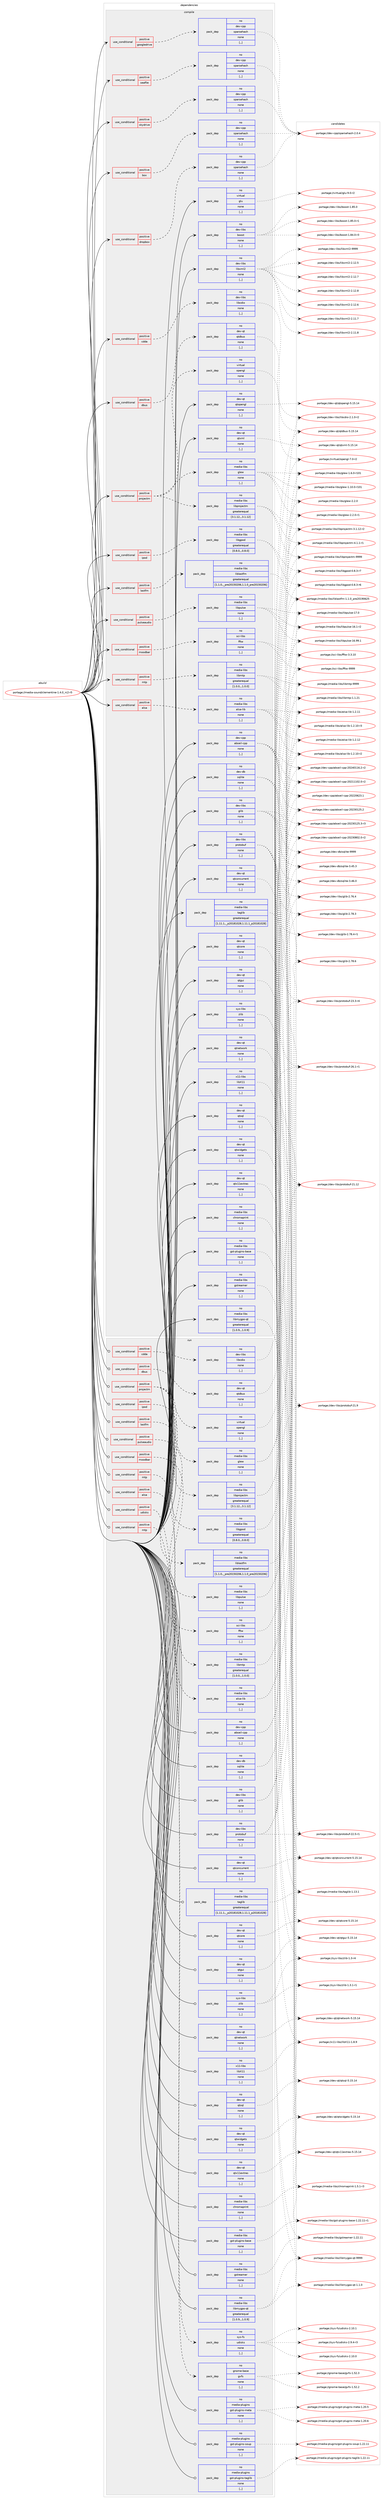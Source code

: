 digraph prolog {

# *************
# Graph options
# *************

newrank=true;
concentrate=true;
compound=true;
graph [rankdir=LR,fontname=Helvetica,fontsize=10,ranksep=1.5];#, ranksep=2.5, nodesep=0.2];
edge  [arrowhead=vee];
node  [fontname=Helvetica,fontsize=10];

# **********
# The ebuild
# **********

subgraph cluster_leftcol {
color=gray;
rank=same;
label=<<i>ebuild</i>>;
id [label="portage://media-sound/clementine-1.4.0_rc2-r5", color=red, width=4, href="../media-sound/clementine-1.4.0_rc2-r5.svg"];
}

# ****************
# The dependencies
# ****************

subgraph cluster_midcol {
color=gray;
label=<<i>dependencies</i>>;
subgraph cluster_compile {
fillcolor="#eeeeee";
style=filled;
label=<<i>compile</i>>;
subgraph cond77489 {
dependency306255 [label=<<TABLE BORDER="0" CELLBORDER="1" CELLSPACING="0" CELLPADDING="4"><TR><TD ROWSPAN="3" CELLPADDING="10">use_conditional</TD></TR><TR><TD>positive</TD></TR><TR><TD>alsa</TD></TR></TABLE>>, shape=none, color=red];
subgraph pack226384 {
dependency306256 [label=<<TABLE BORDER="0" CELLBORDER="1" CELLSPACING="0" CELLPADDING="4" WIDTH="220"><TR><TD ROWSPAN="6" CELLPADDING="30">pack_dep</TD></TR><TR><TD WIDTH="110">no</TD></TR><TR><TD>media-libs</TD></TR><TR><TD>alsa-lib</TD></TR><TR><TD>none</TD></TR><TR><TD>[,,]</TD></TR></TABLE>>, shape=none, color=blue];
}
dependency306255:e -> dependency306256:w [weight=20,style="dashed",arrowhead="vee"];
}
id:e -> dependency306255:w [weight=20,style="solid",arrowhead="vee"];
subgraph cond77490 {
dependency306257 [label=<<TABLE BORDER="0" CELLBORDER="1" CELLSPACING="0" CELLPADDING="4"><TR><TD ROWSPAN="3" CELLPADDING="10">use_conditional</TD></TR><TR><TD>positive</TD></TR><TR><TD>box</TD></TR></TABLE>>, shape=none, color=red];
subgraph pack226385 {
dependency306258 [label=<<TABLE BORDER="0" CELLBORDER="1" CELLSPACING="0" CELLPADDING="4" WIDTH="220"><TR><TD ROWSPAN="6" CELLPADDING="30">pack_dep</TD></TR><TR><TD WIDTH="110">no</TD></TR><TR><TD>dev-cpp</TD></TR><TR><TD>sparsehash</TD></TR><TR><TD>none</TD></TR><TR><TD>[,,]</TD></TR></TABLE>>, shape=none, color=blue];
}
dependency306257:e -> dependency306258:w [weight=20,style="dashed",arrowhead="vee"];
}
id:e -> dependency306257:w [weight=20,style="solid",arrowhead="vee"];
subgraph cond77491 {
dependency306259 [label=<<TABLE BORDER="0" CELLBORDER="1" CELLSPACING="0" CELLPADDING="4"><TR><TD ROWSPAN="3" CELLPADDING="10">use_conditional</TD></TR><TR><TD>positive</TD></TR><TR><TD>cdda</TD></TR></TABLE>>, shape=none, color=red];
subgraph pack226386 {
dependency306260 [label=<<TABLE BORDER="0" CELLBORDER="1" CELLSPACING="0" CELLPADDING="4" WIDTH="220"><TR><TD ROWSPAN="6" CELLPADDING="30">pack_dep</TD></TR><TR><TD WIDTH="110">no</TD></TR><TR><TD>dev-libs</TD></TR><TR><TD>libcdio</TD></TR><TR><TD>none</TD></TR><TR><TD>[,,]</TD></TR></TABLE>>, shape=none, color=blue];
}
dependency306259:e -> dependency306260:w [weight=20,style="dashed",arrowhead="vee"];
}
id:e -> dependency306259:w [weight=20,style="solid",arrowhead="vee"];
subgraph cond77492 {
dependency306261 [label=<<TABLE BORDER="0" CELLBORDER="1" CELLSPACING="0" CELLPADDING="4"><TR><TD ROWSPAN="3" CELLPADDING="10">use_conditional</TD></TR><TR><TD>positive</TD></TR><TR><TD>dbus</TD></TR></TABLE>>, shape=none, color=red];
subgraph pack226387 {
dependency306262 [label=<<TABLE BORDER="0" CELLBORDER="1" CELLSPACING="0" CELLPADDING="4" WIDTH="220"><TR><TD ROWSPAN="6" CELLPADDING="30">pack_dep</TD></TR><TR><TD WIDTH="110">no</TD></TR><TR><TD>dev-qt</TD></TR><TR><TD>qtdbus</TD></TR><TR><TD>none</TD></TR><TR><TD>[,,]</TD></TR></TABLE>>, shape=none, color=blue];
}
dependency306261:e -> dependency306262:w [weight=20,style="dashed",arrowhead="vee"];
}
id:e -> dependency306261:w [weight=20,style="solid",arrowhead="vee"];
subgraph cond77493 {
dependency306263 [label=<<TABLE BORDER="0" CELLBORDER="1" CELLSPACING="0" CELLPADDING="4"><TR><TD ROWSPAN="3" CELLPADDING="10">use_conditional</TD></TR><TR><TD>positive</TD></TR><TR><TD>dropbox</TD></TR></TABLE>>, shape=none, color=red];
subgraph pack226388 {
dependency306264 [label=<<TABLE BORDER="0" CELLBORDER="1" CELLSPACING="0" CELLPADDING="4" WIDTH="220"><TR><TD ROWSPAN="6" CELLPADDING="30">pack_dep</TD></TR><TR><TD WIDTH="110">no</TD></TR><TR><TD>dev-cpp</TD></TR><TR><TD>sparsehash</TD></TR><TR><TD>none</TD></TR><TR><TD>[,,]</TD></TR></TABLE>>, shape=none, color=blue];
}
dependency306263:e -> dependency306264:w [weight=20,style="dashed",arrowhead="vee"];
}
id:e -> dependency306263:w [weight=20,style="solid",arrowhead="vee"];
subgraph cond77494 {
dependency306265 [label=<<TABLE BORDER="0" CELLBORDER="1" CELLSPACING="0" CELLPADDING="4"><TR><TD ROWSPAN="3" CELLPADDING="10">use_conditional</TD></TR><TR><TD>positive</TD></TR><TR><TD>googledrive</TD></TR></TABLE>>, shape=none, color=red];
subgraph pack226389 {
dependency306266 [label=<<TABLE BORDER="0" CELLBORDER="1" CELLSPACING="0" CELLPADDING="4" WIDTH="220"><TR><TD ROWSPAN="6" CELLPADDING="30">pack_dep</TD></TR><TR><TD WIDTH="110">no</TD></TR><TR><TD>dev-cpp</TD></TR><TR><TD>sparsehash</TD></TR><TR><TD>none</TD></TR><TR><TD>[,,]</TD></TR></TABLE>>, shape=none, color=blue];
}
dependency306265:e -> dependency306266:w [weight=20,style="dashed",arrowhead="vee"];
}
id:e -> dependency306265:w [weight=20,style="solid",arrowhead="vee"];
subgraph cond77495 {
dependency306267 [label=<<TABLE BORDER="0" CELLBORDER="1" CELLSPACING="0" CELLPADDING="4"><TR><TD ROWSPAN="3" CELLPADDING="10">use_conditional</TD></TR><TR><TD>positive</TD></TR><TR><TD>ipod</TD></TR></TABLE>>, shape=none, color=red];
subgraph pack226390 {
dependency306268 [label=<<TABLE BORDER="0" CELLBORDER="1" CELLSPACING="0" CELLPADDING="4" WIDTH="220"><TR><TD ROWSPAN="6" CELLPADDING="30">pack_dep</TD></TR><TR><TD WIDTH="110">no</TD></TR><TR><TD>media-libs</TD></TR><TR><TD>libgpod</TD></TR><TR><TD>greaterequal</TD></TR><TR><TD>[0.8.0,,,0.8.0]</TD></TR></TABLE>>, shape=none, color=blue];
}
dependency306267:e -> dependency306268:w [weight=20,style="dashed",arrowhead="vee"];
}
id:e -> dependency306267:w [weight=20,style="solid",arrowhead="vee"];
subgraph cond77496 {
dependency306269 [label=<<TABLE BORDER="0" CELLBORDER="1" CELLSPACING="0" CELLPADDING="4"><TR><TD ROWSPAN="3" CELLPADDING="10">use_conditional</TD></TR><TR><TD>positive</TD></TR><TR><TD>lastfm</TD></TR></TABLE>>, shape=none, color=red];
subgraph pack226391 {
dependency306270 [label=<<TABLE BORDER="0" CELLBORDER="1" CELLSPACING="0" CELLPADDING="4" WIDTH="220"><TR><TD ROWSPAN="6" CELLPADDING="30">pack_dep</TD></TR><TR><TD WIDTH="110">no</TD></TR><TR><TD>media-libs</TD></TR><TR><TD>liblastfm</TD></TR><TR><TD>greaterequal</TD></TR><TR><TD>[1.1.0,,_pre20150206,1.1.0_pre20150206]</TD></TR></TABLE>>, shape=none, color=blue];
}
dependency306269:e -> dependency306270:w [weight=20,style="dashed",arrowhead="vee"];
}
id:e -> dependency306269:w [weight=20,style="solid",arrowhead="vee"];
subgraph cond77497 {
dependency306271 [label=<<TABLE BORDER="0" CELLBORDER="1" CELLSPACING="0" CELLPADDING="4"><TR><TD ROWSPAN="3" CELLPADDING="10">use_conditional</TD></TR><TR><TD>positive</TD></TR><TR><TD>moodbar</TD></TR></TABLE>>, shape=none, color=red];
subgraph pack226392 {
dependency306272 [label=<<TABLE BORDER="0" CELLBORDER="1" CELLSPACING="0" CELLPADDING="4" WIDTH="220"><TR><TD ROWSPAN="6" CELLPADDING="30">pack_dep</TD></TR><TR><TD WIDTH="110">no</TD></TR><TR><TD>sci-libs</TD></TR><TR><TD>fftw</TD></TR><TR><TD>none</TD></TR><TR><TD>[,,]</TD></TR></TABLE>>, shape=none, color=blue];
}
dependency306271:e -> dependency306272:w [weight=20,style="dashed",arrowhead="vee"];
}
id:e -> dependency306271:w [weight=20,style="solid",arrowhead="vee"];
subgraph cond77498 {
dependency306273 [label=<<TABLE BORDER="0" CELLBORDER="1" CELLSPACING="0" CELLPADDING="4"><TR><TD ROWSPAN="3" CELLPADDING="10">use_conditional</TD></TR><TR><TD>positive</TD></TR><TR><TD>mtp</TD></TR></TABLE>>, shape=none, color=red];
subgraph pack226393 {
dependency306274 [label=<<TABLE BORDER="0" CELLBORDER="1" CELLSPACING="0" CELLPADDING="4" WIDTH="220"><TR><TD ROWSPAN="6" CELLPADDING="30">pack_dep</TD></TR><TR><TD WIDTH="110">no</TD></TR><TR><TD>media-libs</TD></TR><TR><TD>libmtp</TD></TR><TR><TD>greaterequal</TD></TR><TR><TD>[1.0.0,,,1.0.0]</TD></TR></TABLE>>, shape=none, color=blue];
}
dependency306273:e -> dependency306274:w [weight=20,style="dashed",arrowhead="vee"];
}
id:e -> dependency306273:w [weight=20,style="solid",arrowhead="vee"];
subgraph cond77499 {
dependency306275 [label=<<TABLE BORDER="0" CELLBORDER="1" CELLSPACING="0" CELLPADDING="4"><TR><TD ROWSPAN="3" CELLPADDING="10">use_conditional</TD></TR><TR><TD>positive</TD></TR><TR><TD>projectm</TD></TR></TABLE>>, shape=none, color=red];
subgraph pack226394 {
dependency306276 [label=<<TABLE BORDER="0" CELLBORDER="1" CELLSPACING="0" CELLPADDING="4" WIDTH="220"><TR><TD ROWSPAN="6" CELLPADDING="30">pack_dep</TD></TR><TR><TD WIDTH="110">no</TD></TR><TR><TD>media-libs</TD></TR><TR><TD>glew</TD></TR><TR><TD>none</TD></TR><TR><TD>[,,]</TD></TR></TABLE>>, shape=none, color=blue];
}
dependency306275:e -> dependency306276:w [weight=20,style="dashed",arrowhead="vee"];
subgraph pack226395 {
dependency306277 [label=<<TABLE BORDER="0" CELLBORDER="1" CELLSPACING="0" CELLPADDING="4" WIDTH="220"><TR><TD ROWSPAN="6" CELLPADDING="30">pack_dep</TD></TR><TR><TD WIDTH="110">no</TD></TR><TR><TD>media-libs</TD></TR><TR><TD>libprojectm</TD></TR><TR><TD>greaterequal</TD></TR><TR><TD>[3.1.12,,,3.1.12]</TD></TR></TABLE>>, shape=none, color=blue];
}
dependency306275:e -> dependency306277:w [weight=20,style="dashed",arrowhead="vee"];
subgraph pack226396 {
dependency306278 [label=<<TABLE BORDER="0" CELLBORDER="1" CELLSPACING="0" CELLPADDING="4" WIDTH="220"><TR><TD ROWSPAN="6" CELLPADDING="30">pack_dep</TD></TR><TR><TD WIDTH="110">no</TD></TR><TR><TD>virtual</TD></TR><TR><TD>opengl</TD></TR><TR><TD>none</TD></TR><TR><TD>[,,]</TD></TR></TABLE>>, shape=none, color=blue];
}
dependency306275:e -> dependency306278:w [weight=20,style="dashed",arrowhead="vee"];
}
id:e -> dependency306275:w [weight=20,style="solid",arrowhead="vee"];
subgraph cond77500 {
dependency306279 [label=<<TABLE BORDER="0" CELLBORDER="1" CELLSPACING="0" CELLPADDING="4"><TR><TD ROWSPAN="3" CELLPADDING="10">use_conditional</TD></TR><TR><TD>positive</TD></TR><TR><TD>pulseaudio</TD></TR></TABLE>>, shape=none, color=red];
subgraph pack226397 {
dependency306280 [label=<<TABLE BORDER="0" CELLBORDER="1" CELLSPACING="0" CELLPADDING="4" WIDTH="220"><TR><TD ROWSPAN="6" CELLPADDING="30">pack_dep</TD></TR><TR><TD WIDTH="110">no</TD></TR><TR><TD>media-libs</TD></TR><TR><TD>libpulse</TD></TR><TR><TD>none</TD></TR><TR><TD>[,,]</TD></TR></TABLE>>, shape=none, color=blue];
}
dependency306279:e -> dependency306280:w [weight=20,style="dashed",arrowhead="vee"];
}
id:e -> dependency306279:w [weight=20,style="solid",arrowhead="vee"];
subgraph cond77501 {
dependency306281 [label=<<TABLE BORDER="0" CELLBORDER="1" CELLSPACING="0" CELLPADDING="4"><TR><TD ROWSPAN="3" CELLPADDING="10">use_conditional</TD></TR><TR><TD>positive</TD></TR><TR><TD>seafile</TD></TR></TABLE>>, shape=none, color=red];
subgraph pack226398 {
dependency306282 [label=<<TABLE BORDER="0" CELLBORDER="1" CELLSPACING="0" CELLPADDING="4" WIDTH="220"><TR><TD ROWSPAN="6" CELLPADDING="30">pack_dep</TD></TR><TR><TD WIDTH="110">no</TD></TR><TR><TD>dev-cpp</TD></TR><TR><TD>sparsehash</TD></TR><TR><TD>none</TD></TR><TR><TD>[,,]</TD></TR></TABLE>>, shape=none, color=blue];
}
dependency306281:e -> dependency306282:w [weight=20,style="dashed",arrowhead="vee"];
}
id:e -> dependency306281:w [weight=20,style="solid",arrowhead="vee"];
subgraph cond77502 {
dependency306283 [label=<<TABLE BORDER="0" CELLBORDER="1" CELLSPACING="0" CELLPADDING="4"><TR><TD ROWSPAN="3" CELLPADDING="10">use_conditional</TD></TR><TR><TD>positive</TD></TR><TR><TD>skydrive</TD></TR></TABLE>>, shape=none, color=red];
subgraph pack226399 {
dependency306284 [label=<<TABLE BORDER="0" CELLBORDER="1" CELLSPACING="0" CELLPADDING="4" WIDTH="220"><TR><TD ROWSPAN="6" CELLPADDING="30">pack_dep</TD></TR><TR><TD WIDTH="110">no</TD></TR><TR><TD>dev-cpp</TD></TR><TR><TD>sparsehash</TD></TR><TR><TD>none</TD></TR><TR><TD>[,,]</TD></TR></TABLE>>, shape=none, color=blue];
}
dependency306283:e -> dependency306284:w [weight=20,style="dashed",arrowhead="vee"];
}
id:e -> dependency306283:w [weight=20,style="solid",arrowhead="vee"];
subgraph pack226400 {
dependency306285 [label=<<TABLE BORDER="0" CELLBORDER="1" CELLSPACING="0" CELLPADDING="4" WIDTH="220"><TR><TD ROWSPAN="6" CELLPADDING="30">pack_dep</TD></TR><TR><TD WIDTH="110">no</TD></TR><TR><TD>dev-cpp</TD></TR><TR><TD>abseil-cpp</TD></TR><TR><TD>none</TD></TR><TR><TD>[,,]</TD></TR></TABLE>>, shape=none, color=blue];
}
id:e -> dependency306285:w [weight=20,style="solid",arrowhead="vee"];
subgraph pack226401 {
dependency306286 [label=<<TABLE BORDER="0" CELLBORDER="1" CELLSPACING="0" CELLPADDING="4" WIDTH="220"><TR><TD ROWSPAN="6" CELLPADDING="30">pack_dep</TD></TR><TR><TD WIDTH="110">no</TD></TR><TR><TD>dev-db</TD></TR><TR><TD>sqlite</TD></TR><TR><TD>none</TD></TR><TR><TD>[,,]</TD></TR></TABLE>>, shape=none, color=blue];
}
id:e -> dependency306286:w [weight=20,style="solid",arrowhead="vee"];
subgraph pack226402 {
dependency306287 [label=<<TABLE BORDER="0" CELLBORDER="1" CELLSPACING="0" CELLPADDING="4" WIDTH="220"><TR><TD ROWSPAN="6" CELLPADDING="30">pack_dep</TD></TR><TR><TD WIDTH="110">no</TD></TR><TR><TD>dev-libs</TD></TR><TR><TD>boost</TD></TR><TR><TD>none</TD></TR><TR><TD>[,,]</TD></TR></TABLE>>, shape=none, color=blue];
}
id:e -> dependency306287:w [weight=20,style="solid",arrowhead="vee"];
subgraph pack226403 {
dependency306288 [label=<<TABLE BORDER="0" CELLBORDER="1" CELLSPACING="0" CELLPADDING="4" WIDTH="220"><TR><TD ROWSPAN="6" CELLPADDING="30">pack_dep</TD></TR><TR><TD WIDTH="110">no</TD></TR><TR><TD>dev-libs</TD></TR><TR><TD>glib</TD></TR><TR><TD>none</TD></TR><TR><TD>[,,]</TD></TR></TABLE>>, shape=none, color=blue];
}
id:e -> dependency306288:w [weight=20,style="solid",arrowhead="vee"];
subgraph pack226404 {
dependency306289 [label=<<TABLE BORDER="0" CELLBORDER="1" CELLSPACING="0" CELLPADDING="4" WIDTH="220"><TR><TD ROWSPAN="6" CELLPADDING="30">pack_dep</TD></TR><TR><TD WIDTH="110">no</TD></TR><TR><TD>dev-libs</TD></TR><TR><TD>libxml2</TD></TR><TR><TD>none</TD></TR><TR><TD>[,,]</TD></TR></TABLE>>, shape=none, color=blue];
}
id:e -> dependency306289:w [weight=20,style="solid",arrowhead="vee"];
subgraph pack226405 {
dependency306290 [label=<<TABLE BORDER="0" CELLBORDER="1" CELLSPACING="0" CELLPADDING="4" WIDTH="220"><TR><TD ROWSPAN="6" CELLPADDING="30">pack_dep</TD></TR><TR><TD WIDTH="110">no</TD></TR><TR><TD>dev-libs</TD></TR><TR><TD>protobuf</TD></TR><TR><TD>none</TD></TR><TR><TD>[,,]</TD></TR></TABLE>>, shape=none, color=blue];
}
id:e -> dependency306290:w [weight=20,style="solid",arrowhead="vee"];
subgraph pack226406 {
dependency306291 [label=<<TABLE BORDER="0" CELLBORDER="1" CELLSPACING="0" CELLPADDING="4" WIDTH="220"><TR><TD ROWSPAN="6" CELLPADDING="30">pack_dep</TD></TR><TR><TD WIDTH="110">no</TD></TR><TR><TD>dev-qt</TD></TR><TR><TD>qtconcurrent</TD></TR><TR><TD>none</TD></TR><TR><TD>[,,]</TD></TR></TABLE>>, shape=none, color=blue];
}
id:e -> dependency306291:w [weight=20,style="solid",arrowhead="vee"];
subgraph pack226407 {
dependency306292 [label=<<TABLE BORDER="0" CELLBORDER="1" CELLSPACING="0" CELLPADDING="4" WIDTH="220"><TR><TD ROWSPAN="6" CELLPADDING="30">pack_dep</TD></TR><TR><TD WIDTH="110">no</TD></TR><TR><TD>dev-qt</TD></TR><TR><TD>qtcore</TD></TR><TR><TD>none</TD></TR><TR><TD>[,,]</TD></TR></TABLE>>, shape=none, color=blue];
}
id:e -> dependency306292:w [weight=20,style="solid",arrowhead="vee"];
subgraph pack226408 {
dependency306293 [label=<<TABLE BORDER="0" CELLBORDER="1" CELLSPACING="0" CELLPADDING="4" WIDTH="220"><TR><TD ROWSPAN="6" CELLPADDING="30">pack_dep</TD></TR><TR><TD WIDTH="110">no</TD></TR><TR><TD>dev-qt</TD></TR><TR><TD>qtgui</TD></TR><TR><TD>none</TD></TR><TR><TD>[,,]</TD></TR></TABLE>>, shape=none, color=blue];
}
id:e -> dependency306293:w [weight=20,style="solid",arrowhead="vee"];
subgraph pack226409 {
dependency306294 [label=<<TABLE BORDER="0" CELLBORDER="1" CELLSPACING="0" CELLPADDING="4" WIDTH="220"><TR><TD ROWSPAN="6" CELLPADDING="30">pack_dep</TD></TR><TR><TD WIDTH="110">no</TD></TR><TR><TD>dev-qt</TD></TR><TR><TD>qtnetwork</TD></TR><TR><TD>none</TD></TR><TR><TD>[,,]</TD></TR></TABLE>>, shape=none, color=blue];
}
id:e -> dependency306294:w [weight=20,style="solid",arrowhead="vee"];
subgraph pack226410 {
dependency306295 [label=<<TABLE BORDER="0" CELLBORDER="1" CELLSPACING="0" CELLPADDING="4" WIDTH="220"><TR><TD ROWSPAN="6" CELLPADDING="30">pack_dep</TD></TR><TR><TD WIDTH="110">no</TD></TR><TR><TD>dev-qt</TD></TR><TR><TD>qtopengl</TD></TR><TR><TD>none</TD></TR><TR><TD>[,,]</TD></TR></TABLE>>, shape=none, color=blue];
}
id:e -> dependency306295:w [weight=20,style="solid",arrowhead="vee"];
subgraph pack226411 {
dependency306296 [label=<<TABLE BORDER="0" CELLBORDER="1" CELLSPACING="0" CELLPADDING="4" WIDTH="220"><TR><TD ROWSPAN="6" CELLPADDING="30">pack_dep</TD></TR><TR><TD WIDTH="110">no</TD></TR><TR><TD>dev-qt</TD></TR><TR><TD>qtsql</TD></TR><TR><TD>none</TD></TR><TR><TD>[,,]</TD></TR></TABLE>>, shape=none, color=blue];
}
id:e -> dependency306296:w [weight=20,style="solid",arrowhead="vee"];
subgraph pack226412 {
dependency306297 [label=<<TABLE BORDER="0" CELLBORDER="1" CELLSPACING="0" CELLPADDING="4" WIDTH="220"><TR><TD ROWSPAN="6" CELLPADDING="30">pack_dep</TD></TR><TR><TD WIDTH="110">no</TD></TR><TR><TD>dev-qt</TD></TR><TR><TD>qtwidgets</TD></TR><TR><TD>none</TD></TR><TR><TD>[,,]</TD></TR></TABLE>>, shape=none, color=blue];
}
id:e -> dependency306297:w [weight=20,style="solid",arrowhead="vee"];
subgraph pack226413 {
dependency306298 [label=<<TABLE BORDER="0" CELLBORDER="1" CELLSPACING="0" CELLPADDING="4" WIDTH="220"><TR><TD ROWSPAN="6" CELLPADDING="30">pack_dep</TD></TR><TR><TD WIDTH="110">no</TD></TR><TR><TD>dev-qt</TD></TR><TR><TD>qtx11extras</TD></TR><TR><TD>none</TD></TR><TR><TD>[,,]</TD></TR></TABLE>>, shape=none, color=blue];
}
id:e -> dependency306298:w [weight=20,style="solid",arrowhead="vee"];
subgraph pack226414 {
dependency306299 [label=<<TABLE BORDER="0" CELLBORDER="1" CELLSPACING="0" CELLPADDING="4" WIDTH="220"><TR><TD ROWSPAN="6" CELLPADDING="30">pack_dep</TD></TR><TR><TD WIDTH="110">no</TD></TR><TR><TD>dev-qt</TD></TR><TR><TD>qtxml</TD></TR><TR><TD>none</TD></TR><TR><TD>[,,]</TD></TR></TABLE>>, shape=none, color=blue];
}
id:e -> dependency306299:w [weight=20,style="solid",arrowhead="vee"];
subgraph pack226415 {
dependency306300 [label=<<TABLE BORDER="0" CELLBORDER="1" CELLSPACING="0" CELLPADDING="4" WIDTH="220"><TR><TD ROWSPAN="6" CELLPADDING="30">pack_dep</TD></TR><TR><TD WIDTH="110">no</TD></TR><TR><TD>media-libs</TD></TR><TR><TD>chromaprint</TD></TR><TR><TD>none</TD></TR><TR><TD>[,,]</TD></TR></TABLE>>, shape=none, color=blue];
}
id:e -> dependency306300:w [weight=20,style="solid",arrowhead="vee"];
subgraph pack226416 {
dependency306301 [label=<<TABLE BORDER="0" CELLBORDER="1" CELLSPACING="0" CELLPADDING="4" WIDTH="220"><TR><TD ROWSPAN="6" CELLPADDING="30">pack_dep</TD></TR><TR><TD WIDTH="110">no</TD></TR><TR><TD>media-libs</TD></TR><TR><TD>gst-plugins-base</TD></TR><TR><TD>none</TD></TR><TR><TD>[,,]</TD></TR></TABLE>>, shape=none, color=blue];
}
id:e -> dependency306301:w [weight=20,style="solid",arrowhead="vee"];
subgraph pack226417 {
dependency306302 [label=<<TABLE BORDER="0" CELLBORDER="1" CELLSPACING="0" CELLPADDING="4" WIDTH="220"><TR><TD ROWSPAN="6" CELLPADDING="30">pack_dep</TD></TR><TR><TD WIDTH="110">no</TD></TR><TR><TD>media-libs</TD></TR><TR><TD>gstreamer</TD></TR><TR><TD>none</TD></TR><TR><TD>[,,]</TD></TR></TABLE>>, shape=none, color=blue];
}
id:e -> dependency306302:w [weight=20,style="solid",arrowhead="vee"];
subgraph pack226418 {
dependency306303 [label=<<TABLE BORDER="0" CELLBORDER="1" CELLSPACING="0" CELLPADDING="4" WIDTH="220"><TR><TD ROWSPAN="6" CELLPADDING="30">pack_dep</TD></TR><TR><TD WIDTH="110">no</TD></TR><TR><TD>media-libs</TD></TR><TR><TD>libmygpo-qt</TD></TR><TR><TD>greaterequal</TD></TR><TR><TD>[1.0.9,,,1.0.9]</TD></TR></TABLE>>, shape=none, color=blue];
}
id:e -> dependency306303:w [weight=20,style="solid",arrowhead="vee"];
subgraph pack226419 {
dependency306304 [label=<<TABLE BORDER="0" CELLBORDER="1" CELLSPACING="0" CELLPADDING="4" WIDTH="220"><TR><TD ROWSPAN="6" CELLPADDING="30">pack_dep</TD></TR><TR><TD WIDTH="110">no</TD></TR><TR><TD>media-libs</TD></TR><TR><TD>taglib</TD></TR><TR><TD>greaterequal</TD></TR><TR><TD>[1.11.1,,_p20181028,1.11.1_p20181028]</TD></TR></TABLE>>, shape=none, color=blue];
}
id:e -> dependency306304:w [weight=20,style="solid",arrowhead="vee"];
subgraph pack226420 {
dependency306305 [label=<<TABLE BORDER="0" CELLBORDER="1" CELLSPACING="0" CELLPADDING="4" WIDTH="220"><TR><TD ROWSPAN="6" CELLPADDING="30">pack_dep</TD></TR><TR><TD WIDTH="110">no</TD></TR><TR><TD>sys-libs</TD></TR><TR><TD>zlib</TD></TR><TR><TD>none</TD></TR><TR><TD>[,,]</TD></TR></TABLE>>, shape=none, color=blue];
}
id:e -> dependency306305:w [weight=20,style="solid",arrowhead="vee"];
subgraph pack226421 {
dependency306306 [label=<<TABLE BORDER="0" CELLBORDER="1" CELLSPACING="0" CELLPADDING="4" WIDTH="220"><TR><TD ROWSPAN="6" CELLPADDING="30">pack_dep</TD></TR><TR><TD WIDTH="110">no</TD></TR><TR><TD>virtual</TD></TR><TR><TD>glu</TD></TR><TR><TD>none</TD></TR><TR><TD>[,,]</TD></TR></TABLE>>, shape=none, color=blue];
}
id:e -> dependency306306:w [weight=20,style="solid",arrowhead="vee"];
subgraph pack226422 {
dependency306307 [label=<<TABLE BORDER="0" CELLBORDER="1" CELLSPACING="0" CELLPADDING="4" WIDTH="220"><TR><TD ROWSPAN="6" CELLPADDING="30">pack_dep</TD></TR><TR><TD WIDTH="110">no</TD></TR><TR><TD>x11-libs</TD></TR><TR><TD>libX11</TD></TR><TR><TD>none</TD></TR><TR><TD>[,,]</TD></TR></TABLE>>, shape=none, color=blue];
}
id:e -> dependency306307:w [weight=20,style="solid",arrowhead="vee"];
}
subgraph cluster_compileandrun {
fillcolor="#eeeeee";
style=filled;
label=<<i>compile and run</i>>;
}
subgraph cluster_run {
fillcolor="#eeeeee";
style=filled;
label=<<i>run</i>>;
subgraph cond77503 {
dependency306308 [label=<<TABLE BORDER="0" CELLBORDER="1" CELLSPACING="0" CELLPADDING="4"><TR><TD ROWSPAN="3" CELLPADDING="10">use_conditional</TD></TR><TR><TD>positive</TD></TR><TR><TD>alsa</TD></TR></TABLE>>, shape=none, color=red];
subgraph pack226423 {
dependency306309 [label=<<TABLE BORDER="0" CELLBORDER="1" CELLSPACING="0" CELLPADDING="4" WIDTH="220"><TR><TD ROWSPAN="6" CELLPADDING="30">pack_dep</TD></TR><TR><TD WIDTH="110">no</TD></TR><TR><TD>media-libs</TD></TR><TR><TD>alsa-lib</TD></TR><TR><TD>none</TD></TR><TR><TD>[,,]</TD></TR></TABLE>>, shape=none, color=blue];
}
dependency306308:e -> dependency306309:w [weight=20,style="dashed",arrowhead="vee"];
}
id:e -> dependency306308:w [weight=20,style="solid",arrowhead="odot"];
subgraph cond77504 {
dependency306310 [label=<<TABLE BORDER="0" CELLBORDER="1" CELLSPACING="0" CELLPADDING="4"><TR><TD ROWSPAN="3" CELLPADDING="10">use_conditional</TD></TR><TR><TD>positive</TD></TR><TR><TD>cdda</TD></TR></TABLE>>, shape=none, color=red];
subgraph pack226424 {
dependency306311 [label=<<TABLE BORDER="0" CELLBORDER="1" CELLSPACING="0" CELLPADDING="4" WIDTH="220"><TR><TD ROWSPAN="6" CELLPADDING="30">pack_dep</TD></TR><TR><TD WIDTH="110">no</TD></TR><TR><TD>dev-libs</TD></TR><TR><TD>libcdio</TD></TR><TR><TD>none</TD></TR><TR><TD>[,,]</TD></TR></TABLE>>, shape=none, color=blue];
}
dependency306310:e -> dependency306311:w [weight=20,style="dashed",arrowhead="vee"];
}
id:e -> dependency306310:w [weight=20,style="solid",arrowhead="odot"];
subgraph cond77505 {
dependency306312 [label=<<TABLE BORDER="0" CELLBORDER="1" CELLSPACING="0" CELLPADDING="4"><TR><TD ROWSPAN="3" CELLPADDING="10">use_conditional</TD></TR><TR><TD>positive</TD></TR><TR><TD>dbus</TD></TR></TABLE>>, shape=none, color=red];
subgraph pack226425 {
dependency306313 [label=<<TABLE BORDER="0" CELLBORDER="1" CELLSPACING="0" CELLPADDING="4" WIDTH="220"><TR><TD ROWSPAN="6" CELLPADDING="30">pack_dep</TD></TR><TR><TD WIDTH="110">no</TD></TR><TR><TD>dev-qt</TD></TR><TR><TD>qtdbus</TD></TR><TR><TD>none</TD></TR><TR><TD>[,,]</TD></TR></TABLE>>, shape=none, color=blue];
}
dependency306312:e -> dependency306313:w [weight=20,style="dashed",arrowhead="vee"];
}
id:e -> dependency306312:w [weight=20,style="solid",arrowhead="odot"];
subgraph cond77506 {
dependency306314 [label=<<TABLE BORDER="0" CELLBORDER="1" CELLSPACING="0" CELLPADDING="4"><TR><TD ROWSPAN="3" CELLPADDING="10">use_conditional</TD></TR><TR><TD>positive</TD></TR><TR><TD>ipod</TD></TR></TABLE>>, shape=none, color=red];
subgraph pack226426 {
dependency306315 [label=<<TABLE BORDER="0" CELLBORDER="1" CELLSPACING="0" CELLPADDING="4" WIDTH="220"><TR><TD ROWSPAN="6" CELLPADDING="30">pack_dep</TD></TR><TR><TD WIDTH="110">no</TD></TR><TR><TD>media-libs</TD></TR><TR><TD>libgpod</TD></TR><TR><TD>greaterequal</TD></TR><TR><TD>[0.8.0,,,0.8.0]</TD></TR></TABLE>>, shape=none, color=blue];
}
dependency306314:e -> dependency306315:w [weight=20,style="dashed",arrowhead="vee"];
}
id:e -> dependency306314:w [weight=20,style="solid",arrowhead="odot"];
subgraph cond77507 {
dependency306316 [label=<<TABLE BORDER="0" CELLBORDER="1" CELLSPACING="0" CELLPADDING="4"><TR><TD ROWSPAN="3" CELLPADDING="10">use_conditional</TD></TR><TR><TD>positive</TD></TR><TR><TD>lastfm</TD></TR></TABLE>>, shape=none, color=red];
subgraph pack226427 {
dependency306317 [label=<<TABLE BORDER="0" CELLBORDER="1" CELLSPACING="0" CELLPADDING="4" WIDTH="220"><TR><TD ROWSPAN="6" CELLPADDING="30">pack_dep</TD></TR><TR><TD WIDTH="110">no</TD></TR><TR><TD>media-libs</TD></TR><TR><TD>liblastfm</TD></TR><TR><TD>greaterequal</TD></TR><TR><TD>[1.1.0,,_pre20150206,1.1.0_pre20150206]</TD></TR></TABLE>>, shape=none, color=blue];
}
dependency306316:e -> dependency306317:w [weight=20,style="dashed",arrowhead="vee"];
}
id:e -> dependency306316:w [weight=20,style="solid",arrowhead="odot"];
subgraph cond77508 {
dependency306318 [label=<<TABLE BORDER="0" CELLBORDER="1" CELLSPACING="0" CELLPADDING="4"><TR><TD ROWSPAN="3" CELLPADDING="10">use_conditional</TD></TR><TR><TD>positive</TD></TR><TR><TD>moodbar</TD></TR></TABLE>>, shape=none, color=red];
subgraph pack226428 {
dependency306319 [label=<<TABLE BORDER="0" CELLBORDER="1" CELLSPACING="0" CELLPADDING="4" WIDTH="220"><TR><TD ROWSPAN="6" CELLPADDING="30">pack_dep</TD></TR><TR><TD WIDTH="110">no</TD></TR><TR><TD>sci-libs</TD></TR><TR><TD>fftw</TD></TR><TR><TD>none</TD></TR><TR><TD>[,,]</TD></TR></TABLE>>, shape=none, color=blue];
}
dependency306318:e -> dependency306319:w [weight=20,style="dashed",arrowhead="vee"];
}
id:e -> dependency306318:w [weight=20,style="solid",arrowhead="odot"];
subgraph cond77509 {
dependency306320 [label=<<TABLE BORDER="0" CELLBORDER="1" CELLSPACING="0" CELLPADDING="4"><TR><TD ROWSPAN="3" CELLPADDING="10">use_conditional</TD></TR><TR><TD>positive</TD></TR><TR><TD>mtp</TD></TR></TABLE>>, shape=none, color=red];
subgraph pack226429 {
dependency306321 [label=<<TABLE BORDER="0" CELLBORDER="1" CELLSPACING="0" CELLPADDING="4" WIDTH="220"><TR><TD ROWSPAN="6" CELLPADDING="30">pack_dep</TD></TR><TR><TD WIDTH="110">no</TD></TR><TR><TD>gnome-base</TD></TR><TR><TD>gvfs</TD></TR><TR><TD>none</TD></TR><TR><TD>[,,]</TD></TR></TABLE>>, shape=none, color=blue];
}
dependency306320:e -> dependency306321:w [weight=20,style="dashed",arrowhead="vee"];
}
id:e -> dependency306320:w [weight=20,style="solid",arrowhead="odot"];
subgraph cond77510 {
dependency306322 [label=<<TABLE BORDER="0" CELLBORDER="1" CELLSPACING="0" CELLPADDING="4"><TR><TD ROWSPAN="3" CELLPADDING="10">use_conditional</TD></TR><TR><TD>positive</TD></TR><TR><TD>mtp</TD></TR></TABLE>>, shape=none, color=red];
subgraph pack226430 {
dependency306323 [label=<<TABLE BORDER="0" CELLBORDER="1" CELLSPACING="0" CELLPADDING="4" WIDTH="220"><TR><TD ROWSPAN="6" CELLPADDING="30">pack_dep</TD></TR><TR><TD WIDTH="110">no</TD></TR><TR><TD>media-libs</TD></TR><TR><TD>libmtp</TD></TR><TR><TD>greaterequal</TD></TR><TR><TD>[1.0.0,,,1.0.0]</TD></TR></TABLE>>, shape=none, color=blue];
}
dependency306322:e -> dependency306323:w [weight=20,style="dashed",arrowhead="vee"];
}
id:e -> dependency306322:w [weight=20,style="solid",arrowhead="odot"];
subgraph cond77511 {
dependency306324 [label=<<TABLE BORDER="0" CELLBORDER="1" CELLSPACING="0" CELLPADDING="4"><TR><TD ROWSPAN="3" CELLPADDING="10">use_conditional</TD></TR><TR><TD>positive</TD></TR><TR><TD>projectm</TD></TR></TABLE>>, shape=none, color=red];
subgraph pack226431 {
dependency306325 [label=<<TABLE BORDER="0" CELLBORDER="1" CELLSPACING="0" CELLPADDING="4" WIDTH="220"><TR><TD ROWSPAN="6" CELLPADDING="30">pack_dep</TD></TR><TR><TD WIDTH="110">no</TD></TR><TR><TD>media-libs</TD></TR><TR><TD>glew</TD></TR><TR><TD>none</TD></TR><TR><TD>[,,]</TD></TR></TABLE>>, shape=none, color=blue];
}
dependency306324:e -> dependency306325:w [weight=20,style="dashed",arrowhead="vee"];
subgraph pack226432 {
dependency306326 [label=<<TABLE BORDER="0" CELLBORDER="1" CELLSPACING="0" CELLPADDING="4" WIDTH="220"><TR><TD ROWSPAN="6" CELLPADDING="30">pack_dep</TD></TR><TR><TD WIDTH="110">no</TD></TR><TR><TD>media-libs</TD></TR><TR><TD>libprojectm</TD></TR><TR><TD>greaterequal</TD></TR><TR><TD>[3.1.12,,,3.1.12]</TD></TR></TABLE>>, shape=none, color=blue];
}
dependency306324:e -> dependency306326:w [weight=20,style="dashed",arrowhead="vee"];
subgraph pack226433 {
dependency306327 [label=<<TABLE BORDER="0" CELLBORDER="1" CELLSPACING="0" CELLPADDING="4" WIDTH="220"><TR><TD ROWSPAN="6" CELLPADDING="30">pack_dep</TD></TR><TR><TD WIDTH="110">no</TD></TR><TR><TD>virtual</TD></TR><TR><TD>opengl</TD></TR><TR><TD>none</TD></TR><TR><TD>[,,]</TD></TR></TABLE>>, shape=none, color=blue];
}
dependency306324:e -> dependency306327:w [weight=20,style="dashed",arrowhead="vee"];
}
id:e -> dependency306324:w [weight=20,style="solid",arrowhead="odot"];
subgraph cond77512 {
dependency306328 [label=<<TABLE BORDER="0" CELLBORDER="1" CELLSPACING="0" CELLPADDING="4"><TR><TD ROWSPAN="3" CELLPADDING="10">use_conditional</TD></TR><TR><TD>positive</TD></TR><TR><TD>pulseaudio</TD></TR></TABLE>>, shape=none, color=red];
subgraph pack226434 {
dependency306329 [label=<<TABLE BORDER="0" CELLBORDER="1" CELLSPACING="0" CELLPADDING="4" WIDTH="220"><TR><TD ROWSPAN="6" CELLPADDING="30">pack_dep</TD></TR><TR><TD WIDTH="110">no</TD></TR><TR><TD>media-libs</TD></TR><TR><TD>libpulse</TD></TR><TR><TD>none</TD></TR><TR><TD>[,,]</TD></TR></TABLE>>, shape=none, color=blue];
}
dependency306328:e -> dependency306329:w [weight=20,style="dashed",arrowhead="vee"];
}
id:e -> dependency306328:w [weight=20,style="solid",arrowhead="odot"];
subgraph cond77513 {
dependency306330 [label=<<TABLE BORDER="0" CELLBORDER="1" CELLSPACING="0" CELLPADDING="4"><TR><TD ROWSPAN="3" CELLPADDING="10">use_conditional</TD></TR><TR><TD>positive</TD></TR><TR><TD>udisks</TD></TR></TABLE>>, shape=none, color=red];
subgraph pack226435 {
dependency306331 [label=<<TABLE BORDER="0" CELLBORDER="1" CELLSPACING="0" CELLPADDING="4" WIDTH="220"><TR><TD ROWSPAN="6" CELLPADDING="30">pack_dep</TD></TR><TR><TD WIDTH="110">no</TD></TR><TR><TD>sys-fs</TD></TR><TR><TD>udisks</TD></TR><TR><TD>none</TD></TR><TR><TD>[,,]</TD></TR></TABLE>>, shape=none, color=blue];
}
dependency306330:e -> dependency306331:w [weight=20,style="dashed",arrowhead="vee"];
}
id:e -> dependency306330:w [weight=20,style="solid",arrowhead="odot"];
subgraph pack226436 {
dependency306332 [label=<<TABLE BORDER="0" CELLBORDER="1" CELLSPACING="0" CELLPADDING="4" WIDTH="220"><TR><TD ROWSPAN="6" CELLPADDING="30">pack_dep</TD></TR><TR><TD WIDTH="110">no</TD></TR><TR><TD>dev-cpp</TD></TR><TR><TD>abseil-cpp</TD></TR><TR><TD>none</TD></TR><TR><TD>[,,]</TD></TR></TABLE>>, shape=none, color=blue];
}
id:e -> dependency306332:w [weight=20,style="solid",arrowhead="odot"];
subgraph pack226437 {
dependency306333 [label=<<TABLE BORDER="0" CELLBORDER="1" CELLSPACING="0" CELLPADDING="4" WIDTH="220"><TR><TD ROWSPAN="6" CELLPADDING="30">pack_dep</TD></TR><TR><TD WIDTH="110">no</TD></TR><TR><TD>dev-db</TD></TR><TR><TD>sqlite</TD></TR><TR><TD>none</TD></TR><TR><TD>[,,]</TD></TR></TABLE>>, shape=none, color=blue];
}
id:e -> dependency306333:w [weight=20,style="solid",arrowhead="odot"];
subgraph pack226438 {
dependency306334 [label=<<TABLE BORDER="0" CELLBORDER="1" CELLSPACING="0" CELLPADDING="4" WIDTH="220"><TR><TD ROWSPAN="6" CELLPADDING="30">pack_dep</TD></TR><TR><TD WIDTH="110">no</TD></TR><TR><TD>dev-libs</TD></TR><TR><TD>glib</TD></TR><TR><TD>none</TD></TR><TR><TD>[,,]</TD></TR></TABLE>>, shape=none, color=blue];
}
id:e -> dependency306334:w [weight=20,style="solid",arrowhead="odot"];
subgraph pack226439 {
dependency306335 [label=<<TABLE BORDER="0" CELLBORDER="1" CELLSPACING="0" CELLPADDING="4" WIDTH="220"><TR><TD ROWSPAN="6" CELLPADDING="30">pack_dep</TD></TR><TR><TD WIDTH="110">no</TD></TR><TR><TD>dev-libs</TD></TR><TR><TD>protobuf</TD></TR><TR><TD>none</TD></TR><TR><TD>[,,]</TD></TR></TABLE>>, shape=none, color=blue];
}
id:e -> dependency306335:w [weight=20,style="solid",arrowhead="odot"];
subgraph pack226440 {
dependency306336 [label=<<TABLE BORDER="0" CELLBORDER="1" CELLSPACING="0" CELLPADDING="4" WIDTH="220"><TR><TD ROWSPAN="6" CELLPADDING="30">pack_dep</TD></TR><TR><TD WIDTH="110">no</TD></TR><TR><TD>dev-qt</TD></TR><TR><TD>qtconcurrent</TD></TR><TR><TD>none</TD></TR><TR><TD>[,,]</TD></TR></TABLE>>, shape=none, color=blue];
}
id:e -> dependency306336:w [weight=20,style="solid",arrowhead="odot"];
subgraph pack226441 {
dependency306337 [label=<<TABLE BORDER="0" CELLBORDER="1" CELLSPACING="0" CELLPADDING="4" WIDTH="220"><TR><TD ROWSPAN="6" CELLPADDING="30">pack_dep</TD></TR><TR><TD WIDTH="110">no</TD></TR><TR><TD>dev-qt</TD></TR><TR><TD>qtcore</TD></TR><TR><TD>none</TD></TR><TR><TD>[,,]</TD></TR></TABLE>>, shape=none, color=blue];
}
id:e -> dependency306337:w [weight=20,style="solid",arrowhead="odot"];
subgraph pack226442 {
dependency306338 [label=<<TABLE BORDER="0" CELLBORDER="1" CELLSPACING="0" CELLPADDING="4" WIDTH="220"><TR><TD ROWSPAN="6" CELLPADDING="30">pack_dep</TD></TR><TR><TD WIDTH="110">no</TD></TR><TR><TD>dev-qt</TD></TR><TR><TD>qtgui</TD></TR><TR><TD>none</TD></TR><TR><TD>[,,]</TD></TR></TABLE>>, shape=none, color=blue];
}
id:e -> dependency306338:w [weight=20,style="solid",arrowhead="odot"];
subgraph pack226443 {
dependency306339 [label=<<TABLE BORDER="0" CELLBORDER="1" CELLSPACING="0" CELLPADDING="4" WIDTH="220"><TR><TD ROWSPAN="6" CELLPADDING="30">pack_dep</TD></TR><TR><TD WIDTH="110">no</TD></TR><TR><TD>dev-qt</TD></TR><TR><TD>qtnetwork</TD></TR><TR><TD>none</TD></TR><TR><TD>[,,]</TD></TR></TABLE>>, shape=none, color=blue];
}
id:e -> dependency306339:w [weight=20,style="solid",arrowhead="odot"];
subgraph pack226444 {
dependency306340 [label=<<TABLE BORDER="0" CELLBORDER="1" CELLSPACING="0" CELLPADDING="4" WIDTH="220"><TR><TD ROWSPAN="6" CELLPADDING="30">pack_dep</TD></TR><TR><TD WIDTH="110">no</TD></TR><TR><TD>dev-qt</TD></TR><TR><TD>qtsql</TD></TR><TR><TD>none</TD></TR><TR><TD>[,,]</TD></TR></TABLE>>, shape=none, color=blue];
}
id:e -> dependency306340:w [weight=20,style="solid",arrowhead="odot"];
subgraph pack226445 {
dependency306341 [label=<<TABLE BORDER="0" CELLBORDER="1" CELLSPACING="0" CELLPADDING="4" WIDTH="220"><TR><TD ROWSPAN="6" CELLPADDING="30">pack_dep</TD></TR><TR><TD WIDTH="110">no</TD></TR><TR><TD>dev-qt</TD></TR><TR><TD>qtwidgets</TD></TR><TR><TD>none</TD></TR><TR><TD>[,,]</TD></TR></TABLE>>, shape=none, color=blue];
}
id:e -> dependency306341:w [weight=20,style="solid",arrowhead="odot"];
subgraph pack226446 {
dependency306342 [label=<<TABLE BORDER="0" CELLBORDER="1" CELLSPACING="0" CELLPADDING="4" WIDTH="220"><TR><TD ROWSPAN="6" CELLPADDING="30">pack_dep</TD></TR><TR><TD WIDTH="110">no</TD></TR><TR><TD>dev-qt</TD></TR><TR><TD>qtx11extras</TD></TR><TR><TD>none</TD></TR><TR><TD>[,,]</TD></TR></TABLE>>, shape=none, color=blue];
}
id:e -> dependency306342:w [weight=20,style="solid",arrowhead="odot"];
subgraph pack226447 {
dependency306343 [label=<<TABLE BORDER="0" CELLBORDER="1" CELLSPACING="0" CELLPADDING="4" WIDTH="220"><TR><TD ROWSPAN="6" CELLPADDING="30">pack_dep</TD></TR><TR><TD WIDTH="110">no</TD></TR><TR><TD>media-libs</TD></TR><TR><TD>chromaprint</TD></TR><TR><TD>none</TD></TR><TR><TD>[,,]</TD></TR></TABLE>>, shape=none, color=blue];
}
id:e -> dependency306343:w [weight=20,style="solid",arrowhead="odot"];
subgraph pack226448 {
dependency306344 [label=<<TABLE BORDER="0" CELLBORDER="1" CELLSPACING="0" CELLPADDING="4" WIDTH="220"><TR><TD ROWSPAN="6" CELLPADDING="30">pack_dep</TD></TR><TR><TD WIDTH="110">no</TD></TR><TR><TD>media-libs</TD></TR><TR><TD>gst-plugins-base</TD></TR><TR><TD>none</TD></TR><TR><TD>[,,]</TD></TR></TABLE>>, shape=none, color=blue];
}
id:e -> dependency306344:w [weight=20,style="solid",arrowhead="odot"];
subgraph pack226449 {
dependency306345 [label=<<TABLE BORDER="0" CELLBORDER="1" CELLSPACING="0" CELLPADDING="4" WIDTH="220"><TR><TD ROWSPAN="6" CELLPADDING="30">pack_dep</TD></TR><TR><TD WIDTH="110">no</TD></TR><TR><TD>media-libs</TD></TR><TR><TD>gstreamer</TD></TR><TR><TD>none</TD></TR><TR><TD>[,,]</TD></TR></TABLE>>, shape=none, color=blue];
}
id:e -> dependency306345:w [weight=20,style="solid",arrowhead="odot"];
subgraph pack226450 {
dependency306346 [label=<<TABLE BORDER="0" CELLBORDER="1" CELLSPACING="0" CELLPADDING="4" WIDTH="220"><TR><TD ROWSPAN="6" CELLPADDING="30">pack_dep</TD></TR><TR><TD WIDTH="110">no</TD></TR><TR><TD>media-libs</TD></TR><TR><TD>libmygpo-qt</TD></TR><TR><TD>greaterequal</TD></TR><TR><TD>[1.0.9,,,1.0.9]</TD></TR></TABLE>>, shape=none, color=blue];
}
id:e -> dependency306346:w [weight=20,style="solid",arrowhead="odot"];
subgraph pack226451 {
dependency306347 [label=<<TABLE BORDER="0" CELLBORDER="1" CELLSPACING="0" CELLPADDING="4" WIDTH="220"><TR><TD ROWSPAN="6" CELLPADDING="30">pack_dep</TD></TR><TR><TD WIDTH="110">no</TD></TR><TR><TD>media-libs</TD></TR><TR><TD>taglib</TD></TR><TR><TD>greaterequal</TD></TR><TR><TD>[1.11.1,,_p20181028,1.11.1_p20181028]</TD></TR></TABLE>>, shape=none, color=blue];
}
id:e -> dependency306347:w [weight=20,style="solid",arrowhead="odot"];
subgraph pack226452 {
dependency306348 [label=<<TABLE BORDER="0" CELLBORDER="1" CELLSPACING="0" CELLPADDING="4" WIDTH="220"><TR><TD ROWSPAN="6" CELLPADDING="30">pack_dep</TD></TR><TR><TD WIDTH="110">no</TD></TR><TR><TD>media-plugins</TD></TR><TR><TD>gst-plugins-meta</TD></TR><TR><TD>none</TD></TR><TR><TD>[,,]</TD></TR></TABLE>>, shape=none, color=blue];
}
id:e -> dependency306348:w [weight=20,style="solid",arrowhead="odot"];
subgraph pack226453 {
dependency306349 [label=<<TABLE BORDER="0" CELLBORDER="1" CELLSPACING="0" CELLPADDING="4" WIDTH="220"><TR><TD ROWSPAN="6" CELLPADDING="30">pack_dep</TD></TR><TR><TD WIDTH="110">no</TD></TR><TR><TD>media-plugins</TD></TR><TR><TD>gst-plugins-soup</TD></TR><TR><TD>none</TD></TR><TR><TD>[,,]</TD></TR></TABLE>>, shape=none, color=blue];
}
id:e -> dependency306349:w [weight=20,style="solid",arrowhead="odot"];
subgraph pack226454 {
dependency306350 [label=<<TABLE BORDER="0" CELLBORDER="1" CELLSPACING="0" CELLPADDING="4" WIDTH="220"><TR><TD ROWSPAN="6" CELLPADDING="30">pack_dep</TD></TR><TR><TD WIDTH="110">no</TD></TR><TR><TD>media-plugins</TD></TR><TR><TD>gst-plugins-taglib</TD></TR><TR><TD>none</TD></TR><TR><TD>[,,]</TD></TR></TABLE>>, shape=none, color=blue];
}
id:e -> dependency306350:w [weight=20,style="solid",arrowhead="odot"];
subgraph pack226455 {
dependency306351 [label=<<TABLE BORDER="0" CELLBORDER="1" CELLSPACING="0" CELLPADDING="4" WIDTH="220"><TR><TD ROWSPAN="6" CELLPADDING="30">pack_dep</TD></TR><TR><TD WIDTH="110">no</TD></TR><TR><TD>sys-libs</TD></TR><TR><TD>zlib</TD></TR><TR><TD>none</TD></TR><TR><TD>[,,]</TD></TR></TABLE>>, shape=none, color=blue];
}
id:e -> dependency306351:w [weight=20,style="solid",arrowhead="odot"];
subgraph pack226456 {
dependency306352 [label=<<TABLE BORDER="0" CELLBORDER="1" CELLSPACING="0" CELLPADDING="4" WIDTH="220"><TR><TD ROWSPAN="6" CELLPADDING="30">pack_dep</TD></TR><TR><TD WIDTH="110">no</TD></TR><TR><TD>x11-libs</TD></TR><TR><TD>libX11</TD></TR><TR><TD>none</TD></TR><TR><TD>[,,]</TD></TR></TABLE>>, shape=none, color=blue];
}
id:e -> dependency306352:w [weight=20,style="solid",arrowhead="odot"];
}
}

# **************
# The candidates
# **************

subgraph cluster_choices {
rank=same;
color=gray;
label=<<i>candidates</i>>;

subgraph choice226384 {
color=black;
nodesep=1;
choice1091011001059745108105981154797108115974510810598454946504649484511450 [label="portage://media-libs/alsa-lib-1.2.10-r2", color=red, width=4,href="../media-libs/alsa-lib-1.2.10-r2.svg"];
choice1091011001059745108105981154797108115974510810598454946504649484511451 [label="portage://media-libs/alsa-lib-1.2.10-r3", color=red, width=4,href="../media-libs/alsa-lib-1.2.10-r3.svg"];
choice109101100105974510810598115479710811597451081059845494650464949 [label="portage://media-libs/alsa-lib-1.2.11", color=red, width=4,href="../media-libs/alsa-lib-1.2.11.svg"];
choice109101100105974510810598115479710811597451081059845494650464950 [label="portage://media-libs/alsa-lib-1.2.12", color=red, width=4,href="../media-libs/alsa-lib-1.2.12.svg"];
dependency306256:e -> choice1091011001059745108105981154797108115974510810598454946504649484511450:w [style=dotted,weight="100"];
dependency306256:e -> choice1091011001059745108105981154797108115974510810598454946504649484511451:w [style=dotted,weight="100"];
dependency306256:e -> choice109101100105974510810598115479710811597451081059845494650464949:w [style=dotted,weight="100"];
dependency306256:e -> choice109101100105974510810598115479710811597451081059845494650464950:w [style=dotted,weight="100"];
}
subgraph choice226385 {
color=black;
nodesep=1;
choice1001011184599112112471151129711411510110497115104455046484652 [label="portage://dev-cpp/sparsehash-2.0.4", color=red, width=4,href="../dev-cpp/sparsehash-2.0.4.svg"];
dependency306258:e -> choice1001011184599112112471151129711411510110497115104455046484652:w [style=dotted,weight="100"];
}
subgraph choice226386 {
color=black;
nodesep=1;
choice10010111845108105981154710810598991001051114550464946484511450 [label="portage://dev-libs/libcdio-2.1.0-r2", color=red, width=4,href="../dev-libs/libcdio-2.1.0-r2.svg"];
dependency306260:e -> choice10010111845108105981154710810598991001051114550464946484511450:w [style=dotted,weight="100"];
}
subgraph choice226387 {
color=black;
nodesep=1;
choice1001011184511311647113116100981171154553464953464952 [label="portage://dev-qt/qtdbus-5.15.14", color=red, width=4,href="../dev-qt/qtdbus-5.15.14.svg"];
dependency306262:e -> choice1001011184511311647113116100981171154553464953464952:w [style=dotted,weight="100"];
}
subgraph choice226388 {
color=black;
nodesep=1;
choice1001011184599112112471151129711411510110497115104455046484652 [label="portage://dev-cpp/sparsehash-2.0.4", color=red, width=4,href="../dev-cpp/sparsehash-2.0.4.svg"];
dependency306264:e -> choice1001011184599112112471151129711411510110497115104455046484652:w [style=dotted,weight="100"];
}
subgraph choice226389 {
color=black;
nodesep=1;
choice1001011184599112112471151129711411510110497115104455046484652 [label="portage://dev-cpp/sparsehash-2.0.4", color=red, width=4,href="../dev-cpp/sparsehash-2.0.4.svg"];
dependency306266:e -> choice1001011184599112112471151129711411510110497115104455046484652:w [style=dotted,weight="100"];
}
subgraph choice226390 {
color=black;
nodesep=1;
choice10910110010597451081059811547108105981031121111004548465646514511454 [label="portage://media-libs/libgpod-0.8.3-r6", color=red, width=4,href="../media-libs/libgpod-0.8.3-r6.svg"];
choice10910110010597451081059811547108105981031121111004548465646514511455 [label="portage://media-libs/libgpod-0.8.3-r7", color=red, width=4,href="../media-libs/libgpod-0.8.3-r7.svg"];
dependency306268:e -> choice10910110010597451081059811547108105981031121111004548465646514511454:w [style=dotted,weight="100"];
dependency306268:e -> choice10910110010597451081059811547108105981031121111004548465646514511455:w [style=dotted,weight="100"];
}
subgraph choice226391 {
color=black;
nodesep=1;
choice109101100105974510810598115471081059810897115116102109454946494648951121141015048495748545053 [label="portage://media-libs/liblastfm-1.1.0_pre20190625", color=red, width=4,href="../media-libs/liblastfm-1.1.0_pre20190625.svg"];
dependency306270:e -> choice109101100105974510810598115471081059810897115116102109454946494648951121141015048495748545053:w [style=dotted,weight="100"];
}
subgraph choice226392 {
color=black;
nodesep=1;
choice1159910545108105981154710210211611945514651464948 [label="portage://sci-libs/fftw-3.3.10", color=red, width=4,href="../sci-libs/fftw-3.3.10.svg"];
choice115991054510810598115471021021161194557575757 [label="portage://sci-libs/fftw-9999", color=red, width=4,href="../sci-libs/fftw-9999.svg"];
dependency306272:e -> choice1159910545108105981154710210211611945514651464948:w [style=dotted,weight="100"];
dependency306272:e -> choice115991054510810598115471021021161194557575757:w [style=dotted,weight="100"];
}
subgraph choice226393 {
color=black;
nodesep=1;
choice109101100105974510810598115471081059810911611245494649465049 [label="portage://media-libs/libmtp-1.1.21", color=red, width=4,href="../media-libs/libmtp-1.1.21.svg"];
choice10910110010597451081059811547108105981091161124557575757 [label="portage://media-libs/libmtp-9999", color=red, width=4,href="../media-libs/libmtp-9999.svg"];
dependency306274:e -> choice109101100105974510810598115471081059810911611245494649465049:w [style=dotted,weight="100"];
dependency306274:e -> choice10910110010597451081059811547108105981091161124557575757:w [style=dotted,weight="100"];
}
subgraph choice226394 {
color=black;
nodesep=1;
choice109101100105974510810598115471031081011194549464948464845114494849 [label="portage://media-libs/glew-1.10.0-r101", color=red, width=4,href="../media-libs/glew-1.10.0-r101.svg"];
choice1091011001059745108105981154710310810111945494654464845114494849 [label="portage://media-libs/glew-1.6.0-r101", color=red, width=4,href="../media-libs/glew-1.6.0-r101.svg"];
choice10910110010597451081059811547103108101119455046504648 [label="portage://media-libs/glew-2.2.0", color=red, width=4,href="../media-libs/glew-2.2.0.svg"];
choice109101100105974510810598115471031081011194550465046484511449 [label="portage://media-libs/glew-2.2.0-r1", color=red, width=4,href="../media-libs/glew-2.2.0-r1.svg"];
dependency306276:e -> choice109101100105974510810598115471031081011194549464948464845114494849:w [style=dotted,weight="100"];
dependency306276:e -> choice1091011001059745108105981154710310810111945494654464845114494849:w [style=dotted,weight="100"];
dependency306276:e -> choice10910110010597451081059811547103108101119455046504648:w [style=dotted,weight="100"];
dependency306276:e -> choice109101100105974510810598115471031081011194550465046484511449:w [style=dotted,weight="100"];
}
subgraph choice226395 {
color=black;
nodesep=1;
choice109101100105974510810598115471081059811211411110610199116109455146494649504511450 [label="portage://media-libs/libprojectm-3.1.12-r2", color=red, width=4,href="../media-libs/libprojectm-3.1.12-r2.svg"];
choice1091011001059745108105981154710810598112114111106101991161094552464946494511449 [label="portage://media-libs/libprojectm-4.1.1-r1", color=red, width=4,href="../media-libs/libprojectm-4.1.1-r1.svg"];
choice1091011001059745108105981154710810598112114111106101991161094557575757 [label="portage://media-libs/libprojectm-9999", color=red, width=4,href="../media-libs/libprojectm-9999.svg"];
dependency306277:e -> choice109101100105974510810598115471081059811211411110610199116109455146494649504511450:w [style=dotted,weight="100"];
dependency306277:e -> choice1091011001059745108105981154710810598112114111106101991161094552464946494511449:w [style=dotted,weight="100"];
dependency306277:e -> choice1091011001059745108105981154710810598112114111106101991161094557575757:w [style=dotted,weight="100"];
}
subgraph choice226396 {
color=black;
nodesep=1;
choice1181051141161179710847111112101110103108455546484511450 [label="portage://virtual/opengl-7.0-r2", color=red, width=4,href="../virtual/opengl-7.0-r2.svg"];
dependency306278:e -> choice1181051141161179710847111112101110103108455546484511450:w [style=dotted,weight="100"];
}
subgraph choice226397 {
color=black;
nodesep=1;
choice109101100105974510810598115471081059811211710811510145495446494511450 [label="portage://media-libs/libpulse-16.1-r2", color=red, width=4,href="../media-libs/libpulse-16.1-r2.svg"];
choice10910110010597451081059811547108105981121171081151014549544657574649 [label="portage://media-libs/libpulse-16.99.1", color=red, width=4,href="../media-libs/libpulse-16.99.1.svg"];
choice10910110010597451081059811547108105981121171081151014549554648 [label="portage://media-libs/libpulse-17.0", color=red, width=4,href="../media-libs/libpulse-17.0.svg"];
dependency306280:e -> choice109101100105974510810598115471081059811211710811510145495446494511450:w [style=dotted,weight="100"];
dependency306280:e -> choice10910110010597451081059811547108105981121171081151014549544657574649:w [style=dotted,weight="100"];
dependency306280:e -> choice10910110010597451081059811547108105981121171081151014549554648:w [style=dotted,weight="100"];
}
subgraph choice226398 {
color=black;
nodesep=1;
choice1001011184599112112471151129711411510110497115104455046484652 [label="portage://dev-cpp/sparsehash-2.0.4", color=red, width=4,href="../dev-cpp/sparsehash-2.0.4.svg"];
dependency306282:e -> choice1001011184599112112471151129711411510110497115104455046484652:w [style=dotted,weight="100"];
}
subgraph choice226399 {
color=black;
nodesep=1;
choice1001011184599112112471151129711411510110497115104455046484652 [label="portage://dev-cpp/sparsehash-2.0.4", color=red, width=4,href="../dev-cpp/sparsehash-2.0.4.svg"];
dependency306284:e -> choice1001011184599112112471151129711411510110497115104455046484652:w [style=dotted,weight="100"];
}
subgraph choice226400 {
color=black;
nodesep=1;
choice1001011184599112112479798115101105108459911211245504850494949485046484511450 [label="portage://dev-cpp/abseil-cpp-20211102.0-r2", color=red, width=4,href="../dev-cpp/abseil-cpp-20211102.0-r2.svg"];
choice100101118459911211247979811510110510845991121124550485050485450514649 [label="portage://dev-cpp/abseil-cpp-20220623.1", color=red, width=4,href="../dev-cpp/abseil-cpp-20220623.1.svg"];
choice100101118459911211247979811510110510845991121124550485051484950534650 [label="portage://dev-cpp/abseil-cpp-20230125.2", color=red, width=4,href="../dev-cpp/abseil-cpp-20230125.2.svg"];
choice1001011184599112112479798115101105108459911211245504850514849505346514511451 [label="portage://dev-cpp/abseil-cpp-20230125.3-r3", color=red, width=4,href="../dev-cpp/abseil-cpp-20230125.3-r3.svg"];
choice1001011184599112112479798115101105108459911211245504850514856485046484511450 [label="portage://dev-cpp/abseil-cpp-20230802.0-r2", color=red, width=4,href="../dev-cpp/abseil-cpp-20230802.0-r2.svg"];
choice1001011184599112112479798115101105108459911211245504850524849495446504511450 [label="portage://dev-cpp/abseil-cpp-20240116.2-r2", color=red, width=4,href="../dev-cpp/abseil-cpp-20240116.2-r2.svg"];
dependency306285:e -> choice1001011184599112112479798115101105108459911211245504850494949485046484511450:w [style=dotted,weight="100"];
dependency306285:e -> choice100101118459911211247979811510110510845991121124550485050485450514649:w [style=dotted,weight="100"];
dependency306285:e -> choice100101118459911211247979811510110510845991121124550485051484950534650:w [style=dotted,weight="100"];
dependency306285:e -> choice1001011184599112112479798115101105108459911211245504850514849505346514511451:w [style=dotted,weight="100"];
dependency306285:e -> choice1001011184599112112479798115101105108459911211245504850514856485046484511450:w [style=dotted,weight="100"];
dependency306285:e -> choice1001011184599112112479798115101105108459911211245504850524849495446504511450:w [style=dotted,weight="100"];
}
subgraph choice226401 {
color=black;
nodesep=1;
choice10010111845100984711511310810511610145514652534651 [label="portage://dev-db/sqlite-3.45.3", color=red, width=4,href="../dev-db/sqlite-3.45.3.svg"];
choice10010111845100984711511310810511610145514652544648 [label="portage://dev-db/sqlite-3.46.0", color=red, width=4,href="../dev-db/sqlite-3.46.0.svg"];
choice1001011184510098471151131081051161014557575757 [label="portage://dev-db/sqlite-9999", color=red, width=4,href="../dev-db/sqlite-9999.svg"];
dependency306286:e -> choice10010111845100984711511310810511610145514652534651:w [style=dotted,weight="100"];
dependency306286:e -> choice10010111845100984711511310810511610145514652544648:w [style=dotted,weight="100"];
dependency306286:e -> choice1001011184510098471151131081051161014557575757:w [style=dotted,weight="100"];
}
subgraph choice226402 {
color=black;
nodesep=1;
choice10010111845108105981154798111111115116454946565246484511451 [label="portage://dev-libs/boost-1.84.0-r3", color=red, width=4,href="../dev-libs/boost-1.84.0-r3.svg"];
choice1001011184510810598115479811111111511645494656534648 [label="portage://dev-libs/boost-1.85.0", color=red, width=4,href="../dev-libs/boost-1.85.0.svg"];
choice10010111845108105981154798111111115116454946565346484511449 [label="portage://dev-libs/boost-1.85.0-r1", color=red, width=4,href="../dev-libs/boost-1.85.0-r1.svg"];
dependency306287:e -> choice10010111845108105981154798111111115116454946565246484511451:w [style=dotted,weight="100"];
dependency306287:e -> choice1001011184510810598115479811111111511645494656534648:w [style=dotted,weight="100"];
dependency306287:e -> choice10010111845108105981154798111111115116454946565346484511449:w [style=dotted,weight="100"];
}
subgraph choice226403 {
color=black;
nodesep=1;
choice1001011184510810598115471031081059845504655544652 [label="portage://dev-libs/glib-2.76.4", color=red, width=4,href="../dev-libs/glib-2.76.4.svg"];
choice1001011184510810598115471031081059845504655564651 [label="portage://dev-libs/glib-2.78.3", color=red, width=4,href="../dev-libs/glib-2.78.3.svg"];
choice10010111845108105981154710310810598455046555646524511449 [label="portage://dev-libs/glib-2.78.4-r1", color=red, width=4,href="../dev-libs/glib-2.78.4-r1.svg"];
choice1001011184510810598115471031081059845504655564654 [label="portage://dev-libs/glib-2.78.6", color=red, width=4,href="../dev-libs/glib-2.78.6.svg"];
dependency306288:e -> choice1001011184510810598115471031081059845504655544652:w [style=dotted,weight="100"];
dependency306288:e -> choice1001011184510810598115471031081059845504655564651:w [style=dotted,weight="100"];
dependency306288:e -> choice10010111845108105981154710310810598455046555646524511449:w [style=dotted,weight="100"];
dependency306288:e -> choice1001011184510810598115471031081059845504655564654:w [style=dotted,weight="100"];
}
subgraph choice226404 {
color=black;
nodesep=1;
choice100101118451081059811547108105981201091085045504649494655 [label="portage://dev-libs/libxml2-2.11.7", color=red, width=4,href="../dev-libs/libxml2-2.11.7.svg"];
choice100101118451081059811547108105981201091085045504649494656 [label="portage://dev-libs/libxml2-2.11.8", color=red, width=4,href="../dev-libs/libxml2-2.11.8.svg"];
choice100101118451081059811547108105981201091085045504649504653 [label="portage://dev-libs/libxml2-2.12.5", color=red, width=4,href="../dev-libs/libxml2-2.12.5.svg"];
choice100101118451081059811547108105981201091085045504649504654 [label="portage://dev-libs/libxml2-2.12.6", color=red, width=4,href="../dev-libs/libxml2-2.12.6.svg"];
choice100101118451081059811547108105981201091085045504649504655 [label="portage://dev-libs/libxml2-2.12.7", color=red, width=4,href="../dev-libs/libxml2-2.12.7.svg"];
choice100101118451081059811547108105981201091085045504649504656 [label="portage://dev-libs/libxml2-2.12.8", color=red, width=4,href="../dev-libs/libxml2-2.12.8.svg"];
choice10010111845108105981154710810598120109108504557575757 [label="portage://dev-libs/libxml2-9999", color=red, width=4,href="../dev-libs/libxml2-9999.svg"];
dependency306289:e -> choice100101118451081059811547108105981201091085045504649494655:w [style=dotted,weight="100"];
dependency306289:e -> choice100101118451081059811547108105981201091085045504649494656:w [style=dotted,weight="100"];
dependency306289:e -> choice100101118451081059811547108105981201091085045504649504653:w [style=dotted,weight="100"];
dependency306289:e -> choice100101118451081059811547108105981201091085045504649504654:w [style=dotted,weight="100"];
dependency306289:e -> choice100101118451081059811547108105981201091085045504649504655:w [style=dotted,weight="100"];
dependency306289:e -> choice100101118451081059811547108105981201091085045504649504656:w [style=dotted,weight="100"];
dependency306289:e -> choice10010111845108105981154710810598120109108504557575757:w [style=dotted,weight="100"];
}
subgraph choice226405 {
color=black;
nodesep=1;
choice10010111845108105981154711211411111611198117102455049464950 [label="portage://dev-libs/protobuf-21.12", color=red, width=4,href="../dev-libs/protobuf-21.12.svg"];
choice100101118451081059811547112114111116111981171024550494657 [label="portage://dev-libs/protobuf-21.9", color=red, width=4,href="../dev-libs/protobuf-21.9.svg"];
choice1001011184510810598115471121141111161119811710245505046534511449 [label="portage://dev-libs/protobuf-22.5-r1", color=red, width=4,href="../dev-libs/protobuf-22.5-r1.svg"];
choice1001011184510810598115471121141111161119811710245505146514511452 [label="portage://dev-libs/protobuf-23.3-r4", color=red, width=4,href="../dev-libs/protobuf-23.3-r4.svg"];
choice1001011184510810598115471121141111161119811710245505446494511449 [label="portage://dev-libs/protobuf-26.1-r1", color=red, width=4,href="../dev-libs/protobuf-26.1-r1.svg"];
dependency306290:e -> choice10010111845108105981154711211411111611198117102455049464950:w [style=dotted,weight="100"];
dependency306290:e -> choice100101118451081059811547112114111116111981171024550494657:w [style=dotted,weight="100"];
dependency306290:e -> choice1001011184510810598115471121141111161119811710245505046534511449:w [style=dotted,weight="100"];
dependency306290:e -> choice1001011184510810598115471121141111161119811710245505146514511452:w [style=dotted,weight="100"];
dependency306290:e -> choice1001011184510810598115471121141111161119811710245505446494511449:w [style=dotted,weight="100"];
}
subgraph choice226406 {
color=black;
nodesep=1;
choice100101118451131164711311699111110991171141141011101164553464953464952 [label="portage://dev-qt/qtconcurrent-5.15.14", color=red, width=4,href="../dev-qt/qtconcurrent-5.15.14.svg"];
dependency306291:e -> choice100101118451131164711311699111110991171141141011101164553464953464952:w [style=dotted,weight="100"];
}
subgraph choice226407 {
color=black;
nodesep=1;
choice1001011184511311647113116991111141014553464953464952 [label="portage://dev-qt/qtcore-5.15.14", color=red, width=4,href="../dev-qt/qtcore-5.15.14.svg"];
dependency306292:e -> choice1001011184511311647113116991111141014553464953464952:w [style=dotted,weight="100"];
}
subgraph choice226408 {
color=black;
nodesep=1;
choice10010111845113116471131161031171054553464953464952 [label="portage://dev-qt/qtgui-5.15.14", color=red, width=4,href="../dev-qt/qtgui-5.15.14.svg"];
dependency306293:e -> choice10010111845113116471131161031171054553464953464952:w [style=dotted,weight="100"];
}
subgraph choice226409 {
color=black;
nodesep=1;
choice10010111845113116471131161101011161191111141074553464953464952 [label="portage://dev-qt/qtnetwork-5.15.14", color=red, width=4,href="../dev-qt/qtnetwork-5.15.14.svg"];
dependency306294:e -> choice10010111845113116471131161101011161191111141074553464953464952:w [style=dotted,weight="100"];
}
subgraph choice226410 {
color=black;
nodesep=1;
choice10010111845113116471131161111121011101031084553464953464952 [label="portage://dev-qt/qtopengl-5.15.14", color=red, width=4,href="../dev-qt/qtopengl-5.15.14.svg"];
dependency306295:e -> choice10010111845113116471131161111121011101031084553464953464952:w [style=dotted,weight="100"];
}
subgraph choice226411 {
color=black;
nodesep=1;
choice10010111845113116471131161151131084553464953464952 [label="portage://dev-qt/qtsql-5.15.14", color=red, width=4,href="../dev-qt/qtsql-5.15.14.svg"];
dependency306296:e -> choice10010111845113116471131161151131084553464953464952:w [style=dotted,weight="100"];
}
subgraph choice226412 {
color=black;
nodesep=1;
choice10010111845113116471131161191051001031011161154553464953464952 [label="portage://dev-qt/qtwidgets-5.15.14", color=red, width=4,href="../dev-qt/qtwidgets-5.15.14.svg"];
dependency306297:e -> choice10010111845113116471131161191051001031011161154553464953464952:w [style=dotted,weight="100"];
}
subgraph choice226413 {
color=black;
nodesep=1;
choice10010111845113116471131161204949101120116114971154553464953464952 [label="portage://dev-qt/qtx11extras-5.15.14", color=red, width=4,href="../dev-qt/qtx11extras-5.15.14.svg"];
dependency306298:e -> choice10010111845113116471131161204949101120116114971154553464953464952:w [style=dotted,weight="100"];
}
subgraph choice226414 {
color=black;
nodesep=1;
choice10010111845113116471131161201091084553464953464952 [label="portage://dev-qt/qtxml-5.15.14", color=red, width=4,href="../dev-qt/qtxml-5.15.14.svg"];
dependency306299:e -> choice10010111845113116471131161201091084553464953464952:w [style=dotted,weight="100"];
}
subgraph choice226415 {
color=black;
nodesep=1;
choice1091011001059745108105981154799104114111109971121141051101164549465346494511451 [label="portage://media-libs/chromaprint-1.5.1-r3", color=red, width=4,href="../media-libs/chromaprint-1.5.1-r3.svg"];
dependency306300:e -> choice1091011001059745108105981154799104114111109971121141051101164549465346494511451:w [style=dotted,weight="100"];
}
subgraph choice226416 {
color=black;
nodesep=1;
choice109101100105974510810598115471031151164511210811710310511011545989711510145494650504649494511449 [label="portage://media-libs/gst-plugins-base-1.22.11-r1", color=red, width=4,href="../media-libs/gst-plugins-base-1.22.11-r1.svg"];
dependency306301:e -> choice109101100105974510810598115471031151164511210811710310511011545989711510145494650504649494511449:w [style=dotted,weight="100"];
}
subgraph choice226417 {
color=black;
nodesep=1;
choice10910110010597451081059811547103115116114101971091011144549465050464949 [label="portage://media-libs/gstreamer-1.22.11", color=red, width=4,href="../media-libs/gstreamer-1.22.11.svg"];
dependency306302:e -> choice10910110010597451081059811547103115116114101971091011144549465050464949:w [style=dotted,weight="100"];
}
subgraph choice226418 {
color=black;
nodesep=1;
choice109101100105974510810598115471081059810912110311211145113116454946494648 [label="portage://media-libs/libmygpo-qt-1.1.0", color=red, width=4,href="../media-libs/libmygpo-qt-1.1.0.svg"];
choice1091011001059745108105981154710810598109121103112111451131164557575757 [label="portage://media-libs/libmygpo-qt-9999", color=red, width=4,href="../media-libs/libmygpo-qt-9999.svg"];
dependency306303:e -> choice109101100105974510810598115471081059810912110311211145113116454946494648:w [style=dotted,weight="100"];
dependency306303:e -> choice1091011001059745108105981154710810598109121103112111451131164557575757:w [style=dotted,weight="100"];
}
subgraph choice226419 {
color=black;
nodesep=1;
choice10910110010597451081059811547116971031081059845494649514649 [label="portage://media-libs/taglib-1.13.1", color=red, width=4,href="../media-libs/taglib-1.13.1.svg"];
dependency306304:e -> choice10910110010597451081059811547116971031081059845494649514649:w [style=dotted,weight="100"];
}
subgraph choice226420 {
color=black;
nodesep=1;
choice11512111545108105981154712210810598454946514511452 [label="portage://sys-libs/zlib-1.3-r4", color=red, width=4,href="../sys-libs/zlib-1.3-r4.svg"];
choice115121115451081059811547122108105984549465146494511449 [label="portage://sys-libs/zlib-1.3.1-r1", color=red, width=4,href="../sys-libs/zlib-1.3.1-r1.svg"];
dependency306305:e -> choice11512111545108105981154712210810598454946514511452:w [style=dotted,weight="100"];
dependency306305:e -> choice115121115451081059811547122108105984549465146494511449:w [style=dotted,weight="100"];
}
subgraph choice226421 {
color=black;
nodesep=1;
choice1181051141161179710847103108117455746484511450 [label="portage://virtual/glu-9.0-r2", color=red, width=4,href="../virtual/glu-9.0-r2.svg"];
dependency306306:e -> choice1181051141161179710847103108117455746484511450:w [style=dotted,weight="100"];
}
subgraph choice226422 {
color=black;
nodesep=1;
choice120494945108105981154710810598884949454946564657 [label="portage://x11-libs/libX11-1.8.9", color=red, width=4,href="../x11-libs/libX11-1.8.9.svg"];
dependency306307:e -> choice120494945108105981154710810598884949454946564657:w [style=dotted,weight="100"];
}
subgraph choice226423 {
color=black;
nodesep=1;
choice1091011001059745108105981154797108115974510810598454946504649484511450 [label="portage://media-libs/alsa-lib-1.2.10-r2", color=red, width=4,href="../media-libs/alsa-lib-1.2.10-r2.svg"];
choice1091011001059745108105981154797108115974510810598454946504649484511451 [label="portage://media-libs/alsa-lib-1.2.10-r3", color=red, width=4,href="../media-libs/alsa-lib-1.2.10-r3.svg"];
choice109101100105974510810598115479710811597451081059845494650464949 [label="portage://media-libs/alsa-lib-1.2.11", color=red, width=4,href="../media-libs/alsa-lib-1.2.11.svg"];
choice109101100105974510810598115479710811597451081059845494650464950 [label="portage://media-libs/alsa-lib-1.2.12", color=red, width=4,href="../media-libs/alsa-lib-1.2.12.svg"];
dependency306309:e -> choice1091011001059745108105981154797108115974510810598454946504649484511450:w [style=dotted,weight="100"];
dependency306309:e -> choice1091011001059745108105981154797108115974510810598454946504649484511451:w [style=dotted,weight="100"];
dependency306309:e -> choice109101100105974510810598115479710811597451081059845494650464949:w [style=dotted,weight="100"];
dependency306309:e -> choice109101100105974510810598115479710811597451081059845494650464950:w [style=dotted,weight="100"];
}
subgraph choice226424 {
color=black;
nodesep=1;
choice10010111845108105981154710810598991001051114550464946484511450 [label="portage://dev-libs/libcdio-2.1.0-r2", color=red, width=4,href="../dev-libs/libcdio-2.1.0-r2.svg"];
dependency306311:e -> choice10010111845108105981154710810598991001051114550464946484511450:w [style=dotted,weight="100"];
}
subgraph choice226425 {
color=black;
nodesep=1;
choice1001011184511311647113116100981171154553464953464952 [label="portage://dev-qt/qtdbus-5.15.14", color=red, width=4,href="../dev-qt/qtdbus-5.15.14.svg"];
dependency306313:e -> choice1001011184511311647113116100981171154553464953464952:w [style=dotted,weight="100"];
}
subgraph choice226426 {
color=black;
nodesep=1;
choice10910110010597451081059811547108105981031121111004548465646514511454 [label="portage://media-libs/libgpod-0.8.3-r6", color=red, width=4,href="../media-libs/libgpod-0.8.3-r6.svg"];
choice10910110010597451081059811547108105981031121111004548465646514511455 [label="portage://media-libs/libgpod-0.8.3-r7", color=red, width=4,href="../media-libs/libgpod-0.8.3-r7.svg"];
dependency306315:e -> choice10910110010597451081059811547108105981031121111004548465646514511454:w [style=dotted,weight="100"];
dependency306315:e -> choice10910110010597451081059811547108105981031121111004548465646514511455:w [style=dotted,weight="100"];
}
subgraph choice226427 {
color=black;
nodesep=1;
choice109101100105974510810598115471081059810897115116102109454946494648951121141015048495748545053 [label="portage://media-libs/liblastfm-1.1.0_pre20190625", color=red, width=4,href="../media-libs/liblastfm-1.1.0_pre20190625.svg"];
dependency306317:e -> choice109101100105974510810598115471081059810897115116102109454946494648951121141015048495748545053:w [style=dotted,weight="100"];
}
subgraph choice226428 {
color=black;
nodesep=1;
choice1159910545108105981154710210211611945514651464948 [label="portage://sci-libs/fftw-3.3.10", color=red, width=4,href="../sci-libs/fftw-3.3.10.svg"];
choice115991054510810598115471021021161194557575757 [label="portage://sci-libs/fftw-9999", color=red, width=4,href="../sci-libs/fftw-9999.svg"];
dependency306319:e -> choice1159910545108105981154710210211611945514651464948:w [style=dotted,weight="100"];
dependency306319:e -> choice115991054510810598115471021021161194557575757:w [style=dotted,weight="100"];
}
subgraph choice226429 {
color=black;
nodesep=1;
choice1031101111091014598971151014710311810211545494653504650 [label="portage://gnome-base/gvfs-1.52.2", color=red, width=4,href="../gnome-base/gvfs-1.52.2.svg"];
choice1031101111091014598971151014710311810211545494653504651 [label="portage://gnome-base/gvfs-1.52.3", color=red, width=4,href="../gnome-base/gvfs-1.52.3.svg"];
dependency306321:e -> choice1031101111091014598971151014710311810211545494653504650:w [style=dotted,weight="100"];
dependency306321:e -> choice1031101111091014598971151014710311810211545494653504651:w [style=dotted,weight="100"];
}
subgraph choice226430 {
color=black;
nodesep=1;
choice109101100105974510810598115471081059810911611245494649465049 [label="portage://media-libs/libmtp-1.1.21", color=red, width=4,href="../media-libs/libmtp-1.1.21.svg"];
choice10910110010597451081059811547108105981091161124557575757 [label="portage://media-libs/libmtp-9999", color=red, width=4,href="../media-libs/libmtp-9999.svg"];
dependency306323:e -> choice109101100105974510810598115471081059810911611245494649465049:w [style=dotted,weight="100"];
dependency306323:e -> choice10910110010597451081059811547108105981091161124557575757:w [style=dotted,weight="100"];
}
subgraph choice226431 {
color=black;
nodesep=1;
choice109101100105974510810598115471031081011194549464948464845114494849 [label="portage://media-libs/glew-1.10.0-r101", color=red, width=4,href="../media-libs/glew-1.10.0-r101.svg"];
choice1091011001059745108105981154710310810111945494654464845114494849 [label="portage://media-libs/glew-1.6.0-r101", color=red, width=4,href="../media-libs/glew-1.6.0-r101.svg"];
choice10910110010597451081059811547103108101119455046504648 [label="portage://media-libs/glew-2.2.0", color=red, width=4,href="../media-libs/glew-2.2.0.svg"];
choice109101100105974510810598115471031081011194550465046484511449 [label="portage://media-libs/glew-2.2.0-r1", color=red, width=4,href="../media-libs/glew-2.2.0-r1.svg"];
dependency306325:e -> choice109101100105974510810598115471031081011194549464948464845114494849:w [style=dotted,weight="100"];
dependency306325:e -> choice1091011001059745108105981154710310810111945494654464845114494849:w [style=dotted,weight="100"];
dependency306325:e -> choice10910110010597451081059811547103108101119455046504648:w [style=dotted,weight="100"];
dependency306325:e -> choice109101100105974510810598115471031081011194550465046484511449:w [style=dotted,weight="100"];
}
subgraph choice226432 {
color=black;
nodesep=1;
choice109101100105974510810598115471081059811211411110610199116109455146494649504511450 [label="portage://media-libs/libprojectm-3.1.12-r2", color=red, width=4,href="../media-libs/libprojectm-3.1.12-r2.svg"];
choice1091011001059745108105981154710810598112114111106101991161094552464946494511449 [label="portage://media-libs/libprojectm-4.1.1-r1", color=red, width=4,href="../media-libs/libprojectm-4.1.1-r1.svg"];
choice1091011001059745108105981154710810598112114111106101991161094557575757 [label="portage://media-libs/libprojectm-9999", color=red, width=4,href="../media-libs/libprojectm-9999.svg"];
dependency306326:e -> choice109101100105974510810598115471081059811211411110610199116109455146494649504511450:w [style=dotted,weight="100"];
dependency306326:e -> choice1091011001059745108105981154710810598112114111106101991161094552464946494511449:w [style=dotted,weight="100"];
dependency306326:e -> choice1091011001059745108105981154710810598112114111106101991161094557575757:w [style=dotted,weight="100"];
}
subgraph choice226433 {
color=black;
nodesep=1;
choice1181051141161179710847111112101110103108455546484511450 [label="portage://virtual/opengl-7.0-r2", color=red, width=4,href="../virtual/opengl-7.0-r2.svg"];
dependency306327:e -> choice1181051141161179710847111112101110103108455546484511450:w [style=dotted,weight="100"];
}
subgraph choice226434 {
color=black;
nodesep=1;
choice109101100105974510810598115471081059811211710811510145495446494511450 [label="portage://media-libs/libpulse-16.1-r2", color=red, width=4,href="../media-libs/libpulse-16.1-r2.svg"];
choice10910110010597451081059811547108105981121171081151014549544657574649 [label="portage://media-libs/libpulse-16.99.1", color=red, width=4,href="../media-libs/libpulse-16.99.1.svg"];
choice10910110010597451081059811547108105981121171081151014549554648 [label="portage://media-libs/libpulse-17.0", color=red, width=4,href="../media-libs/libpulse-17.0.svg"];
dependency306329:e -> choice109101100105974510810598115471081059811211710811510145495446494511450:w [style=dotted,weight="100"];
dependency306329:e -> choice10910110010597451081059811547108105981121171081151014549544657574649:w [style=dotted,weight="100"];
dependency306329:e -> choice10910110010597451081059811547108105981121171081151014549554648:w [style=dotted,weight="100"];
}
subgraph choice226435 {
color=black;
nodesep=1;
choice115121115451021154711710010511510711545504649484648 [label="portage://sys-fs/udisks-2.10.0", color=red, width=4,href="../sys-fs/udisks-2.10.0.svg"];
choice115121115451021154711710010511510711545504649484649 [label="portage://sys-fs/udisks-2.10.1", color=red, width=4,href="../sys-fs/udisks-2.10.1.svg"];
choice11512111545102115471171001051151071154550465746524511451 [label="portage://sys-fs/udisks-2.9.4-r3", color=red, width=4,href="../sys-fs/udisks-2.9.4-r3.svg"];
dependency306331:e -> choice115121115451021154711710010511510711545504649484648:w [style=dotted,weight="100"];
dependency306331:e -> choice115121115451021154711710010511510711545504649484649:w [style=dotted,weight="100"];
dependency306331:e -> choice11512111545102115471171001051151071154550465746524511451:w [style=dotted,weight="100"];
}
subgraph choice226436 {
color=black;
nodesep=1;
choice1001011184599112112479798115101105108459911211245504850494949485046484511450 [label="portage://dev-cpp/abseil-cpp-20211102.0-r2", color=red, width=4,href="../dev-cpp/abseil-cpp-20211102.0-r2.svg"];
choice100101118459911211247979811510110510845991121124550485050485450514649 [label="portage://dev-cpp/abseil-cpp-20220623.1", color=red, width=4,href="../dev-cpp/abseil-cpp-20220623.1.svg"];
choice100101118459911211247979811510110510845991121124550485051484950534650 [label="portage://dev-cpp/abseil-cpp-20230125.2", color=red, width=4,href="../dev-cpp/abseil-cpp-20230125.2.svg"];
choice1001011184599112112479798115101105108459911211245504850514849505346514511451 [label="portage://dev-cpp/abseil-cpp-20230125.3-r3", color=red, width=4,href="../dev-cpp/abseil-cpp-20230125.3-r3.svg"];
choice1001011184599112112479798115101105108459911211245504850514856485046484511450 [label="portage://dev-cpp/abseil-cpp-20230802.0-r2", color=red, width=4,href="../dev-cpp/abseil-cpp-20230802.0-r2.svg"];
choice1001011184599112112479798115101105108459911211245504850524849495446504511450 [label="portage://dev-cpp/abseil-cpp-20240116.2-r2", color=red, width=4,href="../dev-cpp/abseil-cpp-20240116.2-r2.svg"];
dependency306332:e -> choice1001011184599112112479798115101105108459911211245504850494949485046484511450:w [style=dotted,weight="100"];
dependency306332:e -> choice100101118459911211247979811510110510845991121124550485050485450514649:w [style=dotted,weight="100"];
dependency306332:e -> choice100101118459911211247979811510110510845991121124550485051484950534650:w [style=dotted,weight="100"];
dependency306332:e -> choice1001011184599112112479798115101105108459911211245504850514849505346514511451:w [style=dotted,weight="100"];
dependency306332:e -> choice1001011184599112112479798115101105108459911211245504850514856485046484511450:w [style=dotted,weight="100"];
dependency306332:e -> choice1001011184599112112479798115101105108459911211245504850524849495446504511450:w [style=dotted,weight="100"];
}
subgraph choice226437 {
color=black;
nodesep=1;
choice10010111845100984711511310810511610145514652534651 [label="portage://dev-db/sqlite-3.45.3", color=red, width=4,href="../dev-db/sqlite-3.45.3.svg"];
choice10010111845100984711511310810511610145514652544648 [label="portage://dev-db/sqlite-3.46.0", color=red, width=4,href="../dev-db/sqlite-3.46.0.svg"];
choice1001011184510098471151131081051161014557575757 [label="portage://dev-db/sqlite-9999", color=red, width=4,href="../dev-db/sqlite-9999.svg"];
dependency306333:e -> choice10010111845100984711511310810511610145514652534651:w [style=dotted,weight="100"];
dependency306333:e -> choice10010111845100984711511310810511610145514652544648:w [style=dotted,weight="100"];
dependency306333:e -> choice1001011184510098471151131081051161014557575757:w [style=dotted,weight="100"];
}
subgraph choice226438 {
color=black;
nodesep=1;
choice1001011184510810598115471031081059845504655544652 [label="portage://dev-libs/glib-2.76.4", color=red, width=4,href="../dev-libs/glib-2.76.4.svg"];
choice1001011184510810598115471031081059845504655564651 [label="portage://dev-libs/glib-2.78.3", color=red, width=4,href="../dev-libs/glib-2.78.3.svg"];
choice10010111845108105981154710310810598455046555646524511449 [label="portage://dev-libs/glib-2.78.4-r1", color=red, width=4,href="../dev-libs/glib-2.78.4-r1.svg"];
choice1001011184510810598115471031081059845504655564654 [label="portage://dev-libs/glib-2.78.6", color=red, width=4,href="../dev-libs/glib-2.78.6.svg"];
dependency306334:e -> choice1001011184510810598115471031081059845504655544652:w [style=dotted,weight="100"];
dependency306334:e -> choice1001011184510810598115471031081059845504655564651:w [style=dotted,weight="100"];
dependency306334:e -> choice10010111845108105981154710310810598455046555646524511449:w [style=dotted,weight="100"];
dependency306334:e -> choice1001011184510810598115471031081059845504655564654:w [style=dotted,weight="100"];
}
subgraph choice226439 {
color=black;
nodesep=1;
choice10010111845108105981154711211411111611198117102455049464950 [label="portage://dev-libs/protobuf-21.12", color=red, width=4,href="../dev-libs/protobuf-21.12.svg"];
choice100101118451081059811547112114111116111981171024550494657 [label="portage://dev-libs/protobuf-21.9", color=red, width=4,href="../dev-libs/protobuf-21.9.svg"];
choice1001011184510810598115471121141111161119811710245505046534511449 [label="portage://dev-libs/protobuf-22.5-r1", color=red, width=4,href="../dev-libs/protobuf-22.5-r1.svg"];
choice1001011184510810598115471121141111161119811710245505146514511452 [label="portage://dev-libs/protobuf-23.3-r4", color=red, width=4,href="../dev-libs/protobuf-23.3-r4.svg"];
choice1001011184510810598115471121141111161119811710245505446494511449 [label="portage://dev-libs/protobuf-26.1-r1", color=red, width=4,href="../dev-libs/protobuf-26.1-r1.svg"];
dependency306335:e -> choice10010111845108105981154711211411111611198117102455049464950:w [style=dotted,weight="100"];
dependency306335:e -> choice100101118451081059811547112114111116111981171024550494657:w [style=dotted,weight="100"];
dependency306335:e -> choice1001011184510810598115471121141111161119811710245505046534511449:w [style=dotted,weight="100"];
dependency306335:e -> choice1001011184510810598115471121141111161119811710245505146514511452:w [style=dotted,weight="100"];
dependency306335:e -> choice1001011184510810598115471121141111161119811710245505446494511449:w [style=dotted,weight="100"];
}
subgraph choice226440 {
color=black;
nodesep=1;
choice100101118451131164711311699111110991171141141011101164553464953464952 [label="portage://dev-qt/qtconcurrent-5.15.14", color=red, width=4,href="../dev-qt/qtconcurrent-5.15.14.svg"];
dependency306336:e -> choice100101118451131164711311699111110991171141141011101164553464953464952:w [style=dotted,weight="100"];
}
subgraph choice226441 {
color=black;
nodesep=1;
choice1001011184511311647113116991111141014553464953464952 [label="portage://dev-qt/qtcore-5.15.14", color=red, width=4,href="../dev-qt/qtcore-5.15.14.svg"];
dependency306337:e -> choice1001011184511311647113116991111141014553464953464952:w [style=dotted,weight="100"];
}
subgraph choice226442 {
color=black;
nodesep=1;
choice10010111845113116471131161031171054553464953464952 [label="portage://dev-qt/qtgui-5.15.14", color=red, width=4,href="../dev-qt/qtgui-5.15.14.svg"];
dependency306338:e -> choice10010111845113116471131161031171054553464953464952:w [style=dotted,weight="100"];
}
subgraph choice226443 {
color=black;
nodesep=1;
choice10010111845113116471131161101011161191111141074553464953464952 [label="portage://dev-qt/qtnetwork-5.15.14", color=red, width=4,href="../dev-qt/qtnetwork-5.15.14.svg"];
dependency306339:e -> choice10010111845113116471131161101011161191111141074553464953464952:w [style=dotted,weight="100"];
}
subgraph choice226444 {
color=black;
nodesep=1;
choice10010111845113116471131161151131084553464953464952 [label="portage://dev-qt/qtsql-5.15.14", color=red, width=4,href="../dev-qt/qtsql-5.15.14.svg"];
dependency306340:e -> choice10010111845113116471131161151131084553464953464952:w [style=dotted,weight="100"];
}
subgraph choice226445 {
color=black;
nodesep=1;
choice10010111845113116471131161191051001031011161154553464953464952 [label="portage://dev-qt/qtwidgets-5.15.14", color=red, width=4,href="../dev-qt/qtwidgets-5.15.14.svg"];
dependency306341:e -> choice10010111845113116471131161191051001031011161154553464953464952:w [style=dotted,weight="100"];
}
subgraph choice226446 {
color=black;
nodesep=1;
choice10010111845113116471131161204949101120116114971154553464953464952 [label="portage://dev-qt/qtx11extras-5.15.14", color=red, width=4,href="../dev-qt/qtx11extras-5.15.14.svg"];
dependency306342:e -> choice10010111845113116471131161204949101120116114971154553464953464952:w [style=dotted,weight="100"];
}
subgraph choice226447 {
color=black;
nodesep=1;
choice1091011001059745108105981154799104114111109971121141051101164549465346494511451 [label="portage://media-libs/chromaprint-1.5.1-r3", color=red, width=4,href="../media-libs/chromaprint-1.5.1-r3.svg"];
dependency306343:e -> choice1091011001059745108105981154799104114111109971121141051101164549465346494511451:w [style=dotted,weight="100"];
}
subgraph choice226448 {
color=black;
nodesep=1;
choice109101100105974510810598115471031151164511210811710310511011545989711510145494650504649494511449 [label="portage://media-libs/gst-plugins-base-1.22.11-r1", color=red, width=4,href="../media-libs/gst-plugins-base-1.22.11-r1.svg"];
dependency306344:e -> choice109101100105974510810598115471031151164511210811710310511011545989711510145494650504649494511449:w [style=dotted,weight="100"];
}
subgraph choice226449 {
color=black;
nodesep=1;
choice10910110010597451081059811547103115116114101971091011144549465050464949 [label="portage://media-libs/gstreamer-1.22.11", color=red, width=4,href="../media-libs/gstreamer-1.22.11.svg"];
dependency306345:e -> choice10910110010597451081059811547103115116114101971091011144549465050464949:w [style=dotted,weight="100"];
}
subgraph choice226450 {
color=black;
nodesep=1;
choice109101100105974510810598115471081059810912110311211145113116454946494648 [label="portage://media-libs/libmygpo-qt-1.1.0", color=red, width=4,href="../media-libs/libmygpo-qt-1.1.0.svg"];
choice1091011001059745108105981154710810598109121103112111451131164557575757 [label="portage://media-libs/libmygpo-qt-9999", color=red, width=4,href="../media-libs/libmygpo-qt-9999.svg"];
dependency306346:e -> choice109101100105974510810598115471081059810912110311211145113116454946494648:w [style=dotted,weight="100"];
dependency306346:e -> choice1091011001059745108105981154710810598109121103112111451131164557575757:w [style=dotted,weight="100"];
}
subgraph choice226451 {
color=black;
nodesep=1;
choice10910110010597451081059811547116971031081059845494649514649 [label="portage://media-libs/taglib-1.13.1", color=red, width=4,href="../media-libs/taglib-1.13.1.svg"];
dependency306347:e -> choice10910110010597451081059811547116971031081059845494649514649:w [style=dotted,weight="100"];
}
subgraph choice226452 {
color=black;
nodesep=1;
choice10910110010597451121081171031051101154710311511645112108117103105110115451091011169745494650484653 [label="portage://media-plugins/gst-plugins-meta-1.20.5", color=red, width=4,href="../media-plugins/gst-plugins-meta-1.20.5.svg"];
choice10910110010597451121081171031051101154710311511645112108117103105110115451091011169745494650484654 [label="portage://media-plugins/gst-plugins-meta-1.20.6", color=red, width=4,href="../media-plugins/gst-plugins-meta-1.20.6.svg"];
dependency306348:e -> choice10910110010597451121081171031051101154710311511645112108117103105110115451091011169745494650484653:w [style=dotted,weight="100"];
dependency306348:e -> choice10910110010597451121081171031051101154710311511645112108117103105110115451091011169745494650484654:w [style=dotted,weight="100"];
}
subgraph choice226453 {
color=black;
nodesep=1;
choice10910110010597451121081171031051101154710311511645112108117103105110115451151111171124549465050464949 [label="portage://media-plugins/gst-plugins-soup-1.22.11", color=red, width=4,href="../media-plugins/gst-plugins-soup-1.22.11.svg"];
dependency306349:e -> choice10910110010597451121081171031051101154710311511645112108117103105110115451151111171124549465050464949:w [style=dotted,weight="100"];
}
subgraph choice226454 {
color=black;
nodesep=1;
choice109101100105974511210811710310511011547103115116451121081171031051101154511697103108105984549465050464949 [label="portage://media-plugins/gst-plugins-taglib-1.22.11", color=red, width=4,href="../media-plugins/gst-plugins-taglib-1.22.11.svg"];
dependency306350:e -> choice109101100105974511210811710310511011547103115116451121081171031051101154511697103108105984549465050464949:w [style=dotted,weight="100"];
}
subgraph choice226455 {
color=black;
nodesep=1;
choice11512111545108105981154712210810598454946514511452 [label="portage://sys-libs/zlib-1.3-r4", color=red, width=4,href="../sys-libs/zlib-1.3-r4.svg"];
choice115121115451081059811547122108105984549465146494511449 [label="portage://sys-libs/zlib-1.3.1-r1", color=red, width=4,href="../sys-libs/zlib-1.3.1-r1.svg"];
dependency306351:e -> choice11512111545108105981154712210810598454946514511452:w [style=dotted,weight="100"];
dependency306351:e -> choice115121115451081059811547122108105984549465146494511449:w [style=dotted,weight="100"];
}
subgraph choice226456 {
color=black;
nodesep=1;
choice120494945108105981154710810598884949454946564657 [label="portage://x11-libs/libX11-1.8.9", color=red, width=4,href="../x11-libs/libX11-1.8.9.svg"];
dependency306352:e -> choice120494945108105981154710810598884949454946564657:w [style=dotted,weight="100"];
}
}

}

